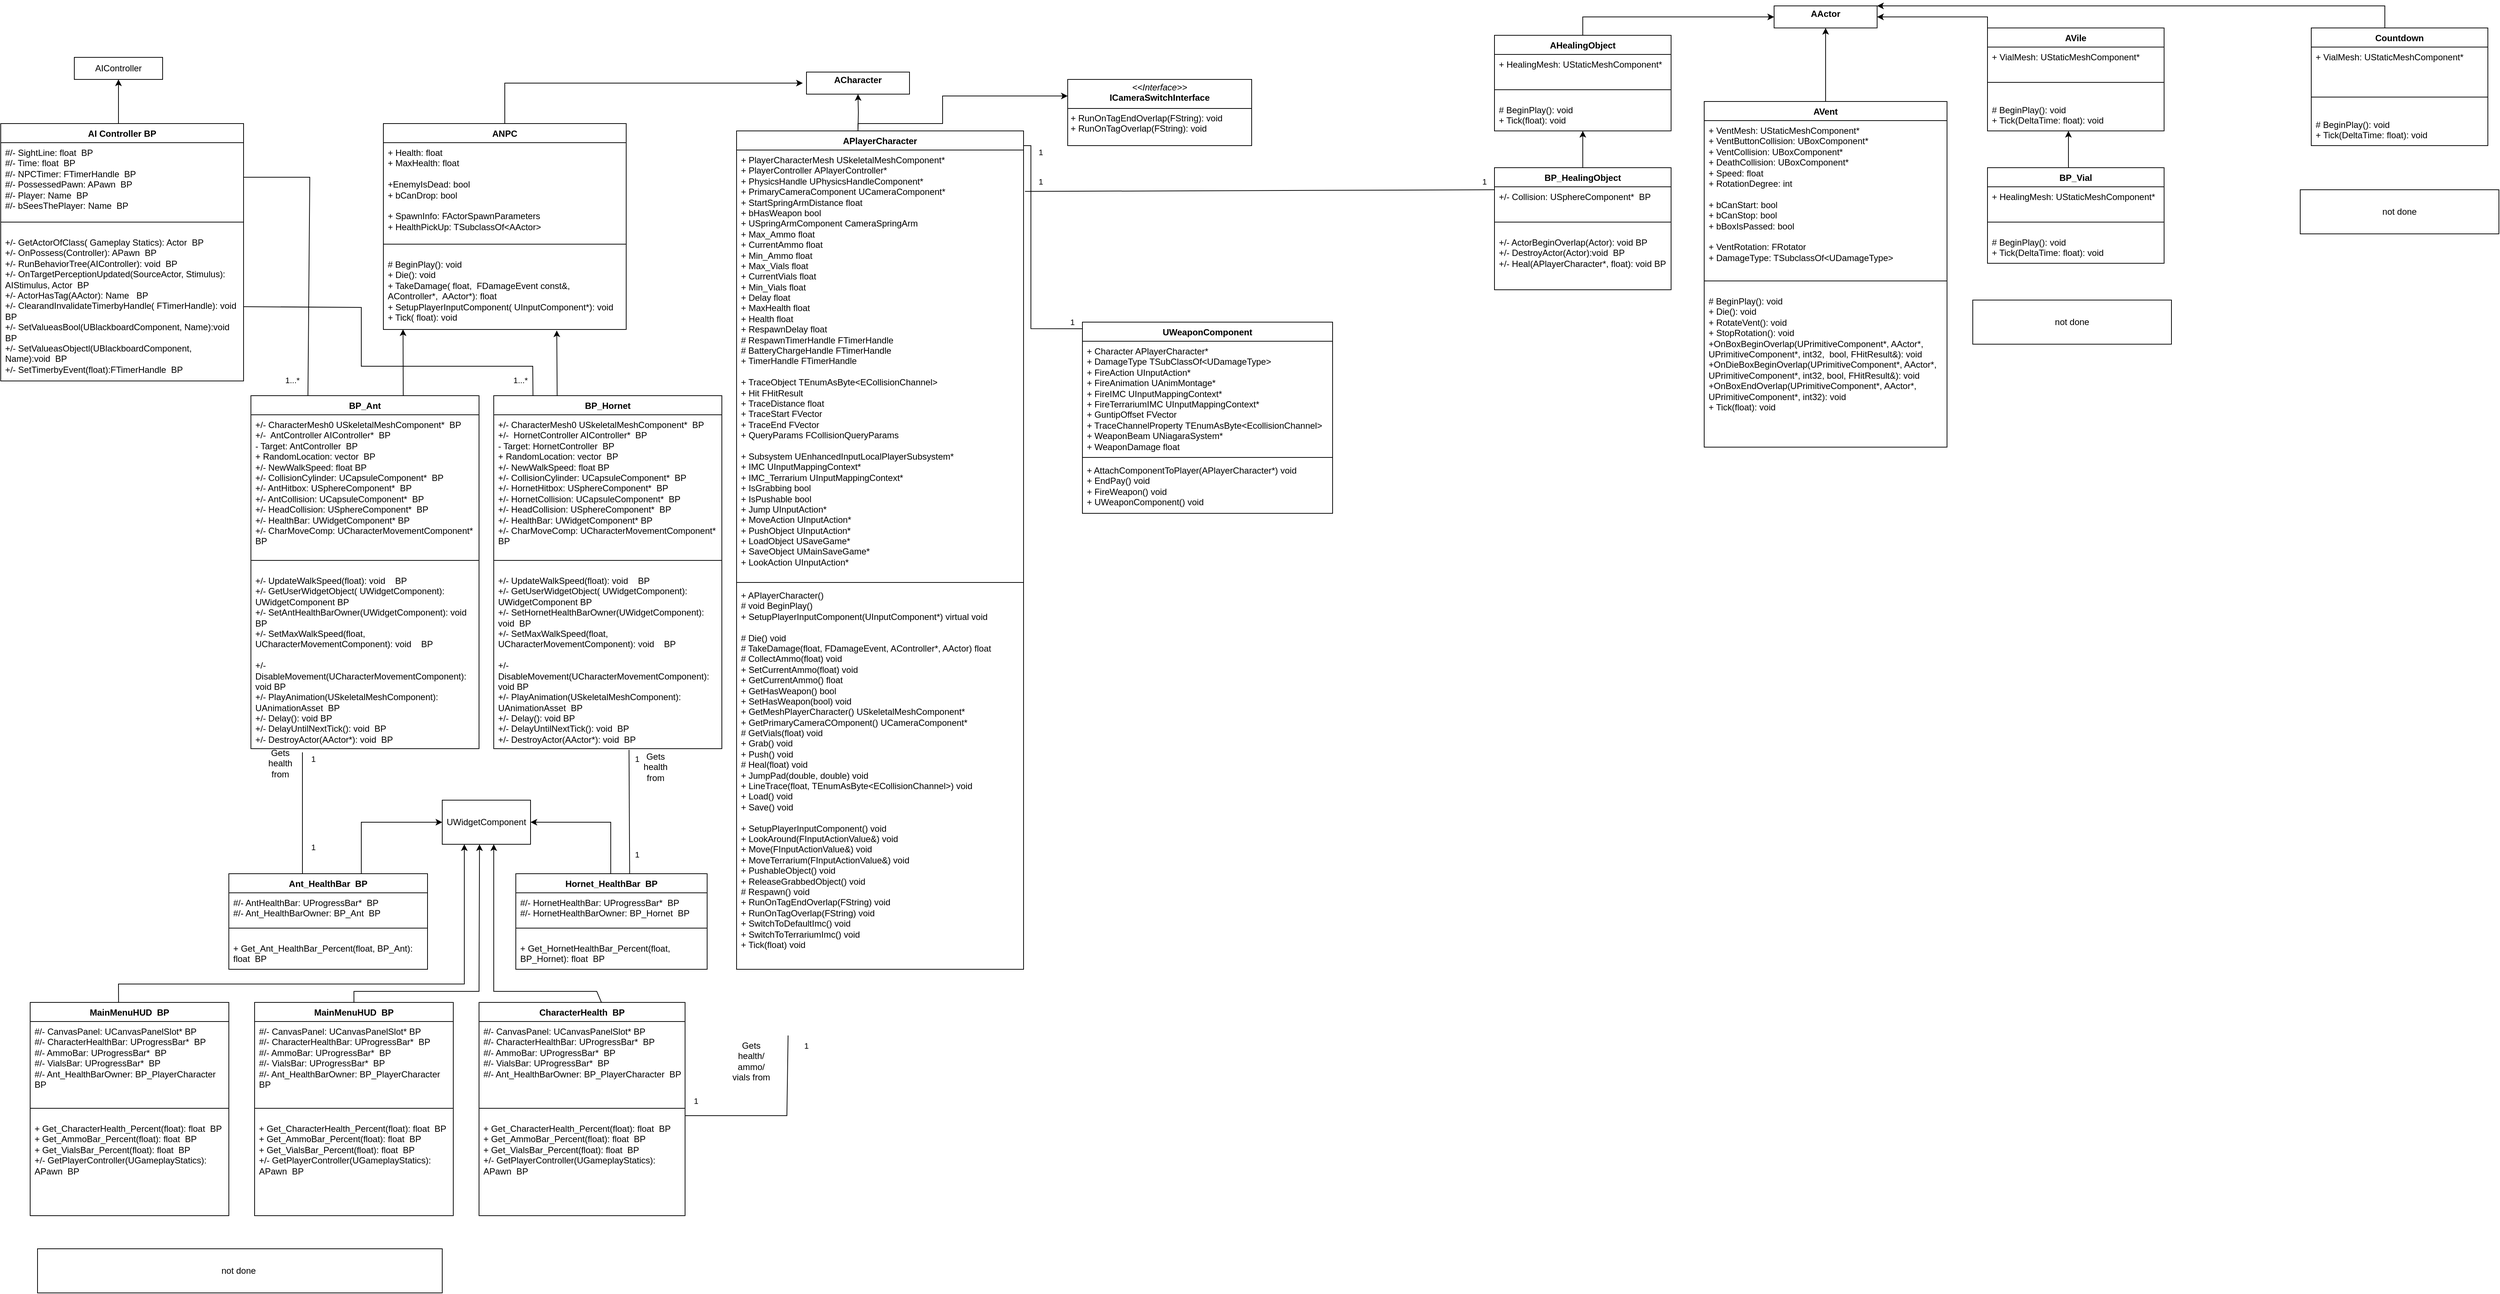 <mxfile version="24.4.0" type="github">
  <diagram name="Page-1" id="zdgaAKbWMqd8TMpTbGGf">
    <mxGraphModel dx="1000" dy="546" grid="1" gridSize="10" guides="1" tooltips="1" connect="1" arrows="1" fold="1" page="1" pageScale="1" pageWidth="2000" pageHeight="4000" math="0" shadow="0">
      <root>
        <mxCell id="0" />
        <mxCell id="1" parent="0" />
        <mxCell id="l-8PWlTFrOlijLcWu4DZ-17" style="edgeStyle=orthogonalEdgeStyle;rounded=0;orthogonalLoop=1;jettySize=auto;html=1;entryX=0.5;entryY=1;entryDx=0;entryDy=0;" parent="1" target="l-8PWlTFrOlijLcWu4DZ-18" edge="1">
          <mxGeometry relative="1" as="geometry">
            <mxPoint x="1930" y="180" as="targetPoint" />
            <Array as="points" />
            <mxPoint x="1875" y="200" as="sourcePoint" />
          </mxGeometry>
        </mxCell>
        <mxCell id="l-8PWlTFrOlijLcWu4DZ-6" value="UWeaponComponent" style="swimlane;fontStyle=1;align=center;verticalAlign=top;childLayout=stackLayout;horizontal=1;startSize=26;horizontalStack=0;resizeParent=1;resizeParentMax=0;resizeLast=0;collapsible=1;marginBottom=0;whiteSpace=wrap;html=1;" parent="1" vertex="1">
          <mxGeometry x="2180" y="460" width="340" height="260" as="geometry" />
        </mxCell>
        <mxCell id="l-8PWlTFrOlijLcWu4DZ-7" value="+ Character APlayerCharacter*&amp;nbsp;&lt;div&gt;+ DamageType&amp;nbsp;&lt;span style=&quot;background-color: initial;&quot;&gt;TSubClassOf&amp;lt;UDamageType&amp;gt;&lt;/span&gt;&lt;span style=&quot;background-color: initial;&quot;&gt;&amp;nbsp;&lt;/span&gt;&lt;/div&gt;&lt;div&gt;+ FireAction UInputAction*&amp;nbsp;&lt;br&gt;&lt;div&gt;+ FireAnimation&amp;nbsp;&lt;span style=&quot;background-color: initial;&quot;&gt;UAnimMontage*&lt;/span&gt;&lt;span style=&quot;background-color: initial;&quot;&gt;&amp;nbsp;&lt;/span&gt;&lt;/div&gt;&lt;/div&gt;&lt;div&gt;+ FireIMC&amp;nbsp;&lt;span style=&quot;background-color: initial;&quot;&gt;UInputMappingContext*&lt;/span&gt;&lt;span style=&quot;background-color: initial;&quot;&gt;&amp;nbsp;&lt;/span&gt;&lt;/div&gt;&lt;div&gt;+ FireTerrariumIMC&amp;nbsp;&lt;span style=&quot;background-color: initial;&quot;&gt;UInputMappingContext*&lt;/span&gt;&lt;span style=&quot;background-color: initial;&quot;&gt;&amp;nbsp;&lt;/span&gt;&lt;/div&gt;&lt;div&gt;+ GuntipOffset&amp;nbsp;&lt;span style=&quot;background-color: initial;&quot;&gt;FVector&lt;/span&gt;&lt;span style=&quot;background-color: initial;&quot;&gt;&amp;nbsp;&lt;/span&gt;&lt;/div&gt;&lt;div&gt;+ TraceChannelProperty&amp;nbsp;&lt;span style=&quot;background-color: initial;&quot;&gt;TEnumAsByte&amp;lt;EcollisionChannel&amp;gt;&lt;/span&gt;&lt;span style=&quot;background-color: initial;&quot;&gt;&amp;nbsp;&lt;/span&gt;&lt;/div&gt;&lt;div&gt;+ WeaponBeam&amp;nbsp;&lt;span style=&quot;background-color: initial;&quot;&gt;UNiagaraSystem*&lt;/span&gt;&lt;/div&gt;&lt;div&gt;+ WeaponDamage&amp;nbsp;&lt;span style=&quot;background-color: initial;&quot;&gt;float&lt;/span&gt;&lt;/div&gt;" style="text;strokeColor=none;fillColor=none;align=left;verticalAlign=top;spacingLeft=4;spacingRight=4;overflow=hidden;rotatable=0;points=[[0,0.5],[1,0.5]];portConstraint=eastwest;whiteSpace=wrap;html=1;" parent="l-8PWlTFrOlijLcWu4DZ-6" vertex="1">
          <mxGeometry y="26" width="340" height="154" as="geometry" />
        </mxCell>
        <mxCell id="l-8PWlTFrOlijLcWu4DZ-8" value="" style="line;strokeWidth=1;fillColor=none;align=left;verticalAlign=middle;spacingTop=-1;spacingLeft=3;spacingRight=3;rotatable=0;labelPosition=right;points=[];portConstraint=eastwest;strokeColor=inherit;" parent="l-8PWlTFrOlijLcWu4DZ-6" vertex="1">
          <mxGeometry y="180" width="340" height="8" as="geometry" />
        </mxCell>
        <mxCell id="l-8PWlTFrOlijLcWu4DZ-9" value="+ AttachComponentToPlayer(APlayerCharacter*) void&amp;nbsp;&lt;div&gt;+ EndPay()&amp;nbsp;&lt;span style=&quot;background-color: initial;&quot;&gt;void&lt;/span&gt;&lt;span style=&quot;background-color: initial;&quot;&gt;&amp;nbsp;&lt;/span&gt;&lt;/div&gt;&lt;div&gt;+ FireWeapon()&amp;nbsp;&lt;span style=&quot;background-color: initial;&quot;&gt;void&lt;/span&gt;&lt;span style=&quot;background-color: initial;&quot;&gt;&amp;nbsp;&lt;/span&gt;&lt;/div&gt;&lt;div&gt;+ UWeaponComponent()&lt;span style=&quot;background-color: initial;&quot;&gt;&amp;nbsp;&lt;/span&gt;&lt;span style=&quot;background-color: initial;&quot;&gt;void&lt;/span&gt;&lt;/div&gt;" style="text;strokeColor=none;fillColor=none;align=left;verticalAlign=top;spacingLeft=4;spacingRight=4;overflow=hidden;rotatable=0;points=[[0,0.5],[1,0.5]];portConstraint=eastwest;whiteSpace=wrap;html=1;" parent="l-8PWlTFrOlijLcWu4DZ-6" vertex="1">
          <mxGeometry y="188" width="340" height="72" as="geometry" />
        </mxCell>
        <mxCell id="l-8PWlTFrOlijLcWu4DZ-10" style="edgeStyle=orthogonalEdgeStyle;rounded=0;orthogonalLoop=1;jettySize=auto;html=1;endArrow=none;endFill=0;" parent="1" edge="1">
          <mxGeometry relative="1" as="geometry">
            <mxPoint x="2180" y="468.947" as="sourcePoint" />
            <mxPoint x="2040" y="210" as="targetPoint" />
            <Array as="points">
              <mxPoint x="2110" y="469" />
              <mxPoint x="2110" y="220" />
              <mxPoint x="2040" y="220" />
            </Array>
          </mxGeometry>
        </mxCell>
        <mxCell id="l-8PWlTFrOlijLcWu4DZ-11" value="1" style="edgeLabel;html=1;align=center;verticalAlign=middle;resizable=0;points=[];" parent="l-8PWlTFrOlijLcWu4DZ-10" vertex="1" connectable="0">
          <mxGeometry x="-0.93" y="3" relative="1" as="geometry">
            <mxPoint y="-12" as="offset" />
          </mxGeometry>
        </mxCell>
        <mxCell id="l-8PWlTFrOlijLcWu4DZ-12" value="1" style="edgeLabel;html=1;align=center;verticalAlign=middle;resizable=0;points=[];" parent="l-8PWlTFrOlijLcWu4DZ-10" vertex="1" connectable="0">
          <mxGeometry x="0.914" y="2" relative="1" as="geometry">
            <mxPoint x="3" y="-12" as="offset" />
          </mxGeometry>
        </mxCell>
        <mxCell id="l-8PWlTFrOlijLcWu4DZ-15" value="&lt;p style=&quot;margin:0px;margin-top:4px;text-align:center;&quot;&gt;&lt;i&gt;&amp;lt;&amp;lt;Interface&amp;gt;&amp;gt;&lt;/i&gt;&lt;br&gt;&lt;b&gt;ICameraSwitchInterface&lt;/b&gt;&lt;/p&gt;&lt;hr size=&quot;1&quot; style=&quot;border-style:solid;&quot;&gt;&lt;p style=&quot;margin:0px;margin-left:4px;&quot;&gt;+ RunOnTagEndOverlap(FString): void&lt;br&gt;+ RunOnTagOverlap(FString): void&lt;/p&gt;" style="verticalAlign=top;align=left;overflow=fill;html=1;whiteSpace=wrap;" parent="1" vertex="1">
          <mxGeometry x="2160" y="130" width="250" height="90" as="geometry" />
        </mxCell>
        <mxCell id="l-8PWlTFrOlijLcWu4DZ-18" value="&lt;p style=&quot;margin:0px;margin-top:4px;text-align:center;&quot;&gt;&lt;b&gt;ACharacter&lt;/b&gt;&lt;/p&gt;&lt;div style=&quot;height:2px;&quot;&gt;&lt;/div&gt;" style="verticalAlign=top;align=left;overflow=fill;html=1;whiteSpace=wrap;" parent="1" vertex="1">
          <mxGeometry x="1805" y="120" width="140" height="30" as="geometry" />
        </mxCell>
        <mxCell id="l-8PWlTFrOlijLcWu4DZ-13" style="edgeStyle=orthogonalEdgeStyle;rounded=0;orthogonalLoop=1;jettySize=auto;html=1;entryX=0;entryY=0.25;entryDx=0;entryDy=0;exitX=0.5;exitY=0;exitDx=0;exitDy=0;" parent="1" target="l-8PWlTFrOlijLcWu4DZ-15" edge="1">
          <mxGeometry relative="1" as="geometry">
            <mxPoint x="2190" y="800" as="targetPoint" />
            <Array as="points">
              <mxPoint x="1875" y="190" />
              <mxPoint x="1990" y="190" />
              <mxPoint x="1990" y="153" />
            </Array>
            <mxPoint x="1875" y="200" as="sourcePoint" />
          </mxGeometry>
        </mxCell>
        <mxCell id="J19v4T6y1fvecI04w9pI-1" value="ANPC" style="swimlane;fontStyle=1;align=center;verticalAlign=top;childLayout=stackLayout;horizontal=1;startSize=26;horizontalStack=0;resizeParent=1;resizeParentMax=0;resizeLast=0;collapsible=1;marginBottom=0;whiteSpace=wrap;html=1;" parent="1" vertex="1">
          <mxGeometry x="1230" y="190" width="330" height="280" as="geometry" />
        </mxCell>
        <mxCell id="J19v4T6y1fvecI04w9pI-2" value="&lt;div&gt;&lt;span style=&quot;background-color: initial;&quot;&gt;+ Health: float&lt;/span&gt;&lt;br&gt;&lt;/div&gt;&lt;div&gt;+ Max&lt;span style=&quot;background-color: initial;&quot;&gt;Health: float&lt;/span&gt;&lt;/div&gt;&lt;div&gt;&lt;br&gt;&lt;/div&gt;&lt;div&gt;+EnemyIsDead: bool&lt;/div&gt;&lt;div&gt;+ bCanDrop: bool&lt;/div&gt;&lt;div&gt;&lt;br&gt;&lt;/div&gt;&lt;div&gt;&lt;span style=&quot;background-color: initial;&quot;&gt;+ SpawnInfo: FActorSpawnParameters&lt;/span&gt;&lt;br&gt;&lt;/div&gt;&lt;div&gt;&lt;span style=&quot;background-color: initial;&quot;&gt;+ HealthPickUp: TSubclassOf&amp;lt;AActor&amp;gt;&amp;nbsp;&lt;/span&gt;&lt;br&gt;&lt;/div&gt;&lt;div&gt;&lt;span style=&quot;background-color: initial;&quot;&gt;&lt;br&gt;&lt;/span&gt;&lt;/div&gt;&lt;div&gt;&lt;br&gt;&lt;/div&gt;" style="text;strokeColor=none;fillColor=none;align=left;verticalAlign=top;spacingLeft=4;spacingRight=4;overflow=hidden;rotatable=0;points=[[0,0.5],[1,0.5]];portConstraint=eastwest;whiteSpace=wrap;html=1;" parent="J19v4T6y1fvecI04w9pI-1" vertex="1">
          <mxGeometry y="26" width="330" height="124" as="geometry" />
        </mxCell>
        <mxCell id="J19v4T6y1fvecI04w9pI-3" value="" style="line;strokeWidth=1;fillColor=none;align=left;verticalAlign=middle;spacingTop=-1;spacingLeft=3;spacingRight=3;rotatable=0;labelPosition=right;points=[];portConstraint=eastwest;strokeColor=inherit;" parent="J19v4T6y1fvecI04w9pI-1" vertex="1">
          <mxGeometry y="150" width="330" height="28" as="geometry" />
        </mxCell>
        <mxCell id="J19v4T6y1fvecI04w9pI-4" value="&lt;div&gt;&lt;span style=&quot;background-color: initial;&quot;&gt;# BeginPlay(): void&lt;/span&gt;&lt;/div&gt;&lt;div&gt;+ Die(): void&lt;/div&gt;&lt;div&gt;+ TakeDamage( float,&amp;nbsp; FDamageEvent const&amp;amp;,&amp;nbsp; AController*,&amp;nbsp; AActor*): float&lt;/div&gt;&lt;div&gt;+ SetupPlayerInputComponent( UInputComponent*): void&lt;/div&gt;&lt;div&gt;+ Tick( float): void&lt;/div&gt;&lt;div&gt;&lt;br&gt;&lt;/div&gt;" style="text;strokeColor=none;fillColor=none;align=left;verticalAlign=top;spacingLeft=4;spacingRight=4;overflow=hidden;rotatable=0;points=[[0,0.5],[1,0.5]];portConstraint=eastwest;whiteSpace=wrap;html=1;" parent="J19v4T6y1fvecI04w9pI-1" vertex="1">
          <mxGeometry y="178" width="330" height="102" as="geometry" />
        </mxCell>
        <mxCell id="J19v4T6y1fvecI04w9pI-6" value="" style="endArrow=classic;html=1;rounded=0;exitX=0.5;exitY=0;exitDx=0;exitDy=0;" parent="1" source="J19v4T6y1fvecI04w9pI-1" edge="1">
          <mxGeometry width="50" height="50" relative="1" as="geometry">
            <mxPoint x="1570" y="180" as="sourcePoint" />
            <mxPoint x="1800" y="135" as="targetPoint" />
            <Array as="points">
              <mxPoint x="1395" y="135" />
            </Array>
          </mxGeometry>
        </mxCell>
        <mxCell id="J19v4T6y1fvecI04w9pI-8" value="&lt;p style=&quot;margin:0px;margin-top:4px;text-align:center;&quot;&gt;&lt;b&gt;AActor&lt;/b&gt;&lt;/p&gt;" style="verticalAlign=top;align=left;overflow=fill;html=1;whiteSpace=wrap;" parent="1" vertex="1">
          <mxGeometry x="3120" y="30" width="140" height="30" as="geometry" />
        </mxCell>
        <mxCell id="J19v4T6y1fvecI04w9pI-10" value="AVent" style="swimlane;fontStyle=1;align=center;verticalAlign=top;childLayout=stackLayout;horizontal=1;startSize=26;horizontalStack=0;resizeParent=1;resizeParentMax=0;resizeLast=0;collapsible=1;marginBottom=0;whiteSpace=wrap;html=1;" parent="1" vertex="1">
          <mxGeometry x="3025" y="160" width="330" height="470" as="geometry" />
        </mxCell>
        <mxCell id="J19v4T6y1fvecI04w9pI-11" value="&lt;div&gt;&lt;span style=&quot;background-color: initial;&quot;&gt;+ VentMesh:&amp;nbsp;&lt;/span&gt;&lt;span style=&quot;background-color: initial;&quot;&gt;UStaticMeshComponent*&lt;/span&gt;&lt;/div&gt;&lt;div&gt;&lt;span style=&quot;background-color: initial;&quot;&gt;+ VentButtonCollision:&amp;nbsp;&lt;/span&gt;&lt;span style=&quot;background-color: initial;&quot;&gt;UBoxComponent*&lt;/span&gt;&lt;/div&gt;&lt;div&gt;&lt;span style=&quot;background-color: initial;&quot;&gt;+ VentCollision:&amp;nbsp;&lt;/span&gt;&lt;span style=&quot;background-color: initial;&quot;&gt;UBoxComponent*&lt;/span&gt;&lt;span style=&quot;background-color: initial;&quot;&gt;&lt;br&gt;&lt;/span&gt;&lt;/div&gt;&lt;div&gt;&lt;span style=&quot;background-color: initial;&quot;&gt;+ DeathCollision:&amp;nbsp;&lt;/span&gt;&lt;span style=&quot;background-color: initial;&quot;&gt;UBoxComponent*&lt;/span&gt;&lt;/div&gt;&lt;div&gt;+ Speed&lt;span style=&quot;background-color: initial;&quot;&gt;: float&lt;/span&gt;&lt;/div&gt;&lt;div&gt;&lt;span style=&quot;background-color: initial;&quot;&gt;+ RotationDegree: int&lt;/span&gt;&lt;/div&gt;&lt;div&gt;&lt;br&gt;&lt;/div&gt;&lt;div&gt;+ bCanStart: bool&lt;/div&gt;&lt;div&gt;+ bCanStop: bool&lt;/div&gt;&lt;div&gt;+ bBoxIsPassed: bool&lt;br&gt;&lt;/div&gt;&lt;div&gt;&lt;br&gt;&lt;/div&gt;&lt;div&gt;+ VentRotation: FRotator&lt;/div&gt;&lt;div&gt;+ DamageType: TSubclassOf&amp;lt;UDamageType&amp;gt;&amp;nbsp;&lt;/div&gt;&lt;div&gt;&lt;br&gt;&lt;/div&gt;" style="text;strokeColor=none;fillColor=none;align=left;verticalAlign=top;spacingLeft=4;spacingRight=4;overflow=hidden;rotatable=0;points=[[0,0.5],[1,0.5]];portConstraint=eastwest;whiteSpace=wrap;html=1;" parent="J19v4T6y1fvecI04w9pI-10" vertex="1">
          <mxGeometry y="26" width="330" height="204" as="geometry" />
        </mxCell>
        <mxCell id="J19v4T6y1fvecI04w9pI-12" value="" style="line;strokeWidth=1;fillColor=none;align=left;verticalAlign=middle;spacingTop=-1;spacingLeft=3;spacingRight=3;rotatable=0;labelPosition=right;points=[];portConstraint=eastwest;strokeColor=inherit;" parent="J19v4T6y1fvecI04w9pI-10" vertex="1">
          <mxGeometry y="230" width="330" height="28" as="geometry" />
        </mxCell>
        <mxCell id="J19v4T6y1fvecI04w9pI-13" value="&lt;div&gt;&lt;span style=&quot;background-color: initial;&quot;&gt;# BeginPlay(): void&lt;/span&gt;&lt;/div&gt;&lt;div&gt;+ Die(): void&lt;/div&gt;&lt;div&gt;+ RotateVent(): void&lt;br&gt;&lt;/div&gt;&lt;div&gt;+ StopRotation(): void&lt;br&gt;&lt;/div&gt;&lt;div&gt;+OnBoxBeginOverlap(UPrimitiveComponent*, AActor*,&amp;nbsp; UPrimitiveComponent*, int32,&amp;nbsp; bool, FHitResult&amp;amp;): void&lt;/div&gt;&lt;div&gt;+OnDieBoxBeginOverlap(UPrimitiveComponent*, AActor*, UPrimitiveComponent*, int32, bool, FHitResult&amp;amp;): void&lt;br&gt;&lt;/div&gt;&lt;div&gt;+OnBoxEndOverlap(UPrimitiveComponent*, AActor*,&amp;nbsp; UPrimitiveComponent*, int32): void&lt;br&gt;&lt;/div&gt;&lt;div&gt;+ Tick(float): void&lt;/div&gt;&lt;div&gt;&lt;br&gt;&lt;/div&gt;" style="text;strokeColor=none;fillColor=none;align=left;verticalAlign=top;spacingLeft=4;spacingRight=4;overflow=hidden;rotatable=0;points=[[0,0.5],[1,0.5]];portConstraint=eastwest;whiteSpace=wrap;html=1;" parent="J19v4T6y1fvecI04w9pI-10" vertex="1">
          <mxGeometry y="258" width="330" height="212" as="geometry" />
        </mxCell>
        <mxCell id="J19v4T6y1fvecI04w9pI-14" value="" style="endArrow=classic;html=1;rounded=0;entryX=0.5;entryY=1;entryDx=0;entryDy=0;exitX=0.5;exitY=0;exitDx=0;exitDy=0;" parent="1" source="J19v4T6y1fvecI04w9pI-10" target="J19v4T6y1fvecI04w9pI-8" edge="1">
          <mxGeometry width="50" height="50" relative="1" as="geometry">
            <mxPoint x="3100" y="110" as="sourcePoint" />
            <mxPoint x="2250" y="410" as="targetPoint" />
          </mxGeometry>
        </mxCell>
        <mxCell id="J19v4T6y1fvecI04w9pI-15" value="" style="endArrow=classic;html=1;rounded=0;entryX=0;entryY=0.5;entryDx=0;entryDy=0;exitX=0.5;exitY=0;exitDx=0;exitDy=0;" parent="1" source="J19v4T6y1fvecI04w9pI-17" target="J19v4T6y1fvecI04w9pI-8" edge="1">
          <mxGeometry width="50" height="50" relative="1" as="geometry">
            <mxPoint x="2880" y="150" as="sourcePoint" />
            <mxPoint x="3050" y="300" as="targetPoint" />
            <Array as="points">
              <mxPoint x="2860" y="45" />
            </Array>
          </mxGeometry>
        </mxCell>
        <mxCell id="J19v4T6y1fvecI04w9pI-17" value="AHealingObject" style="swimlane;fontStyle=1;align=center;verticalAlign=top;childLayout=stackLayout;horizontal=1;startSize=26;horizontalStack=0;resizeParent=1;resizeParentMax=0;resizeLast=0;collapsible=1;marginBottom=0;whiteSpace=wrap;html=1;" parent="1" vertex="1">
          <mxGeometry x="2740" y="70" width="240" height="130" as="geometry" />
        </mxCell>
        <mxCell id="J19v4T6y1fvecI04w9pI-18" value="&lt;div&gt;&lt;span style=&quot;background-color: initial;&quot;&gt;+ HealingMesh:&amp;nbsp;&lt;/span&gt;&lt;span style=&quot;background-color: initial;&quot;&gt;UStaticMeshComponent*&lt;/span&gt;&lt;/div&gt;&lt;div&gt;&lt;span style=&quot;background-color: initial;&quot;&gt;&amp;nbsp;&lt;/span&gt;&lt;/div&gt;&lt;div&gt;&lt;br&gt;&lt;/div&gt;&lt;div&gt;&lt;br&gt;&lt;/div&gt;" style="text;strokeColor=none;fillColor=none;align=left;verticalAlign=top;spacingLeft=4;spacingRight=4;overflow=hidden;rotatable=0;points=[[0,0.5],[1,0.5]];portConstraint=eastwest;whiteSpace=wrap;html=1;" parent="J19v4T6y1fvecI04w9pI-17" vertex="1">
          <mxGeometry y="26" width="240" height="34" as="geometry" />
        </mxCell>
        <mxCell id="J19v4T6y1fvecI04w9pI-19" value="" style="line;strokeWidth=1;fillColor=none;align=left;verticalAlign=middle;spacingTop=-1;spacingLeft=3;spacingRight=3;rotatable=0;labelPosition=right;points=[];portConstraint=eastwest;strokeColor=inherit;" parent="J19v4T6y1fvecI04w9pI-17" vertex="1">
          <mxGeometry y="60" width="240" height="28" as="geometry" />
        </mxCell>
        <mxCell id="J19v4T6y1fvecI04w9pI-20" value="&lt;div&gt;&lt;span style=&quot;background-color: initial;&quot;&gt;# BeginPlay(): void&lt;/span&gt;&lt;/div&gt;&lt;div&gt;+ Tick(float): void&lt;/div&gt;" style="text;strokeColor=none;fillColor=none;align=left;verticalAlign=top;spacingLeft=4;spacingRight=4;overflow=hidden;rotatable=0;points=[[0,0.5],[1,0.5]];portConstraint=eastwest;whiteSpace=wrap;html=1;" parent="J19v4T6y1fvecI04w9pI-17" vertex="1">
          <mxGeometry y="88" width="240" height="42" as="geometry" />
        </mxCell>
        <mxCell id="rLvogrCwxNl-othwZs6G-1" value="AVile" style="swimlane;fontStyle=1;align=center;verticalAlign=top;childLayout=stackLayout;horizontal=1;startSize=26;horizontalStack=0;resizeParent=1;resizeParentMax=0;resizeLast=0;collapsible=1;marginBottom=0;whiteSpace=wrap;html=1;" parent="1" vertex="1">
          <mxGeometry x="3410" y="60" width="240" height="140" as="geometry" />
        </mxCell>
        <mxCell id="rLvogrCwxNl-othwZs6G-2" value="&lt;div&gt;&lt;span style=&quot;background-color: initial;&quot;&gt;+ VialMesh:&amp;nbsp;&lt;/span&gt;&lt;span style=&quot;background-color: initial;&quot;&gt;UStaticMeshComponent*&lt;/span&gt;&lt;/div&gt;&lt;div&gt;&lt;span style=&quot;background-color: initial;&quot;&gt;&amp;nbsp;&lt;/span&gt;&lt;/div&gt;&lt;div&gt;&lt;br&gt;&lt;/div&gt;&lt;div&gt;&lt;br&gt;&lt;/div&gt;" style="text;strokeColor=none;fillColor=none;align=left;verticalAlign=top;spacingLeft=4;spacingRight=4;overflow=hidden;rotatable=0;points=[[0,0.5],[1,0.5]];portConstraint=eastwest;whiteSpace=wrap;html=1;" parent="rLvogrCwxNl-othwZs6G-1" vertex="1">
          <mxGeometry y="26" width="240" height="24" as="geometry" />
        </mxCell>
        <mxCell id="rLvogrCwxNl-othwZs6G-3" value="" style="line;strokeWidth=1;fillColor=none;align=left;verticalAlign=middle;spacingTop=-1;spacingLeft=3;spacingRight=3;rotatable=0;labelPosition=right;points=[];portConstraint=eastwest;strokeColor=inherit;" parent="rLvogrCwxNl-othwZs6G-1" vertex="1">
          <mxGeometry y="50" width="240" height="48" as="geometry" />
        </mxCell>
        <mxCell id="rLvogrCwxNl-othwZs6G-4" value="&lt;div&gt;&lt;span style=&quot;background-color: initial;&quot;&gt;# BeginPlay(): void&lt;/span&gt;&lt;/div&gt;&lt;div&gt;+ Tick(DeltaTime: float): void&lt;/div&gt;" style="text;strokeColor=none;fillColor=none;align=left;verticalAlign=top;spacingLeft=4;spacingRight=4;overflow=hidden;rotatable=0;points=[[0,0.5],[1,0.5]];portConstraint=eastwest;whiteSpace=wrap;html=1;" parent="rLvogrCwxNl-othwZs6G-1" vertex="1">
          <mxGeometry y="98" width="240" height="42" as="geometry" />
        </mxCell>
        <mxCell id="rLvogrCwxNl-othwZs6G-5" value="" style="endArrow=classic;html=1;rounded=0;entryX=1;entryY=0.5;entryDx=0;entryDy=0;exitX=0;exitY=0;exitDx=0;exitDy=0;" parent="1" source="rLvogrCwxNl-othwZs6G-1" target="J19v4T6y1fvecI04w9pI-8" edge="1">
          <mxGeometry width="50" height="50" relative="1" as="geometry">
            <mxPoint x="3310" y="57.5" as="sourcePoint" />
            <mxPoint x="3570" y="32.5" as="targetPoint" />
            <Array as="points">
              <mxPoint x="3410" y="45" />
            </Array>
          </mxGeometry>
        </mxCell>
        <mxCell id="ZGs6x3_PHytGy2VI0v85-1" value="APlayerCharacter" style="swimlane;fontStyle=1;align=center;verticalAlign=top;childLayout=stackLayout;horizontal=1;startSize=26;horizontalStack=0;resizeParent=1;resizeParentMax=0;resizeLast=0;collapsible=1;marginBottom=0;whiteSpace=wrap;html=1;" parent="1" vertex="1">
          <mxGeometry x="1710" y="200" width="390" height="1140" as="geometry" />
        </mxCell>
        <mxCell id="ZGs6x3_PHytGy2VI0v85-2" value="&lt;div&gt;&lt;span style=&quot;background-color: initial;&quot;&gt;+ PlayerCharacterMesh&amp;nbsp;&lt;/span&gt;&lt;span style=&quot;background-color: initial;&quot;&gt;USkeletalMeshComponent*&lt;/span&gt;&lt;span style=&quot;background-color: initial;&quot;&gt;&amp;nbsp;&lt;/span&gt;&lt;/div&gt;&lt;div&gt;&lt;span style=&quot;background-color: initial;&quot;&gt;+ PlayerController&amp;nbsp;&lt;/span&gt;&lt;span style=&quot;background-color: initial;&quot;&gt;APlayerController*&lt;/span&gt;&lt;span style=&quot;background-color: initial;&quot;&gt;&amp;nbsp;&lt;/span&gt;&lt;/div&gt;&lt;div&gt;+ PhysicsHandle&amp;nbsp;&lt;span style=&quot;background-color: initial;&quot;&gt;UPhysicsHandleComponent*&lt;/span&gt;&lt;span style=&quot;background-color: initial;&quot;&gt;&amp;nbsp;&lt;/span&gt;&lt;/div&gt;&lt;div&gt;+ PrimaryCameraComponent&amp;nbsp;&lt;span style=&quot;background-color: initial;&quot;&gt;UCameraComponent*&lt;/span&gt;&lt;span style=&quot;background-color: initial;&quot;&gt;&amp;nbsp;&lt;/span&gt;&lt;/div&gt;&lt;div&gt;+ StartSpringArmDistance float&lt;/div&gt;&lt;span style=&quot;background-color: initial;&quot;&gt;+ bHasWeapon bool&lt;/span&gt;&lt;div&gt;+ USpringArmComponent CameraSpringArm&lt;/div&gt;&lt;div&gt;+ Max_Ammo float&lt;/div&gt;&lt;div&gt;+ CurrentAmmo float&lt;/div&gt;&lt;div&gt;+ Min_Ammo float&lt;/div&gt;&lt;div&gt;&lt;div&gt;+ Max_Vials float&lt;/div&gt;&lt;div&gt;+ CurrentVials float&lt;/div&gt;&lt;/div&gt;&lt;div&gt;+ Min_Vials float&lt;/div&gt;&lt;div&gt;+ Delay float&lt;/div&gt;&lt;div&gt;+ MaxHealth float&lt;/div&gt;&lt;div&gt;+ Health float&lt;/div&gt;&lt;div&gt;+ RespawnDelay float&lt;/div&gt;&lt;div&gt;# RespawnTimerHandle&amp;nbsp;&lt;span style=&quot;background-color: initial;&quot;&gt;FTimerHandle&lt;/span&gt;&lt;/div&gt;&lt;div&gt;&lt;span style=&quot;background-color: initial;&quot;&gt;#&amp;nbsp;&lt;/span&gt;&lt;span style=&quot;background-color: initial;&quot;&gt;BatteryChargeHandle FTimerHandle&lt;/span&gt;&lt;/div&gt;&lt;div&gt;+ TimerHandle&amp;nbsp;&lt;span style=&quot;background-color: initial;&quot;&gt;FTimerHandle&lt;/span&gt;&lt;span style=&quot;background-color: initial;&quot;&gt;&amp;nbsp;&lt;/span&gt;&lt;/div&gt;&lt;div&gt;&lt;br&gt;&lt;/div&gt;&lt;div&gt;+ TraceObject&amp;nbsp;&lt;span style=&quot;background-color: initial;&quot;&gt;TEnumAsByte&amp;lt;ECollisionChannel&amp;gt;&lt;/span&gt;&lt;/div&gt;&lt;div&gt;+ Hit&amp;nbsp;&lt;span style=&quot;background-color: initial;&quot;&gt;FHitResult&lt;/span&gt;&lt;span style=&quot;background-color: initial;&quot;&gt;&amp;nbsp;&lt;/span&gt;&lt;/div&gt;&lt;div&gt;+ TraceDistance&amp;nbsp;&lt;span style=&quot;background-color: initial;&quot;&gt;float&lt;/span&gt;&lt;span style=&quot;background-color: initial;&quot;&gt;&amp;nbsp;&lt;/span&gt;&lt;/div&gt;&lt;div&gt;+ TraceStart&amp;nbsp;&lt;span style=&quot;background-color: initial;&quot;&gt;FVector&lt;/span&gt;&lt;span style=&quot;background-color: initial;&quot;&gt;&amp;nbsp;&lt;/span&gt;&lt;/div&gt;&lt;div&gt;+ TraceEnd&amp;nbsp;&lt;span style=&quot;background-color: initial;&quot;&gt;FVector&lt;/span&gt;&lt;span style=&quot;background-color: initial;&quot;&gt;&amp;nbsp;&lt;/span&gt;&lt;/div&gt;&lt;div&gt;+ QueryParams&amp;nbsp;&lt;span style=&quot;background-color: initial;&quot;&gt;FCollisionQueryParams&lt;/span&gt;&lt;span style=&quot;background-color: initial;&quot;&gt;&amp;nbsp;&lt;/span&gt;&lt;/div&gt;&lt;div&gt;&lt;br&gt;&lt;/div&gt;&lt;div&gt;+ Subsystem U&lt;span style=&quot;background-color: initial;&quot;&gt;EnhancedInputLocalPlayerSubsystem*&lt;/span&gt;&lt;span style=&quot;background-color: initial;&quot;&gt;&amp;nbsp;&lt;/span&gt;&lt;/div&gt;&lt;div&gt;+ IMC&amp;nbsp;&lt;span style=&quot;background-color: initial;&quot;&gt;UInputMappingContext*&lt;/span&gt;&lt;span style=&quot;background-color: initial;&quot;&gt;&amp;nbsp;&lt;/span&gt;&lt;/div&gt;&lt;div&gt;+ IMC_Terrarium&lt;span style=&quot;background-color: initial;&quot;&gt;&amp;nbsp;&lt;/span&gt;&lt;span style=&quot;background-color: initial;&quot;&gt;UInputMappingContext*&lt;/span&gt;&lt;span style=&quot;background-color: initial;&quot;&gt;&amp;nbsp;&lt;/span&gt;&lt;/div&gt;&lt;div&gt;+ IsGrabbing&amp;nbsp;&lt;span style=&quot;background-color: initial;&quot;&gt;bool&lt;/span&gt;&lt;span style=&quot;background-color: initial;&quot;&gt;&amp;nbsp;&lt;/span&gt;&lt;/div&gt;&lt;div&gt;+ IsPushable&amp;nbsp;&lt;span style=&quot;background-color: initial;&quot;&gt;bool&lt;/span&gt;&lt;span style=&quot;background-color: initial;&quot;&gt;&amp;nbsp;&lt;/span&gt;&lt;/div&gt;&lt;div&gt;+ Jump&amp;nbsp;&lt;span style=&quot;background-color: initial;&quot;&gt;UInputAction*&lt;/span&gt;&lt;span style=&quot;background-color: initial;&quot;&gt;&amp;nbsp;&lt;/span&gt;&lt;/div&gt;&lt;div&gt;+ MoveAction&amp;nbsp;&lt;span style=&quot;background-color: initial;&quot;&gt;UInputAction*&lt;/span&gt;&lt;span style=&quot;background-color: initial;&quot;&gt;&amp;nbsp;&lt;/span&gt;&lt;/div&gt;&lt;div&gt;+ PushObject&amp;nbsp;&lt;span style=&quot;background-color: initial;&quot;&gt;UInputAction*&lt;/span&gt;&lt;span style=&quot;background-color: initial;&quot;&gt;&amp;nbsp;&lt;/span&gt;&lt;/div&gt;&lt;div&gt;+ LoadObject&amp;nbsp;&lt;span style=&quot;background-color: initial;&quot;&gt;USaveGame*&lt;/span&gt;&lt;span style=&quot;background-color: initial;&quot;&gt;&amp;nbsp;&lt;/span&gt;&lt;/div&gt;&lt;div&gt;+ SaveObject&amp;nbsp;&lt;span style=&quot;background-color: initial;&quot;&gt;UMainSaveGame*&lt;/span&gt;&lt;span style=&quot;background-color: initial;&quot;&gt;&amp;nbsp;&lt;/span&gt;&lt;/div&gt;&lt;div&gt;+ LookAction&lt;span style=&quot;background-color: initial;&quot;&gt;&amp;nbsp;&lt;/span&gt;&lt;span style=&quot;background-color: initial;&quot;&gt;UInputAction*&lt;/span&gt;&lt;span style=&quot;background-color: initial;&quot;&gt;&amp;nbsp;&lt;/span&gt;&lt;/div&gt;&lt;div&gt;&lt;br&gt;&lt;/div&gt;" style="text;strokeColor=none;fillColor=none;align=left;verticalAlign=top;spacingLeft=4;spacingRight=4;overflow=hidden;rotatable=0;points=[[0,0.5],[1,0.5]];portConstraint=eastwest;whiteSpace=wrap;html=1;" parent="ZGs6x3_PHytGy2VI0v85-1" vertex="1">
          <mxGeometry y="26" width="390" height="584" as="geometry" />
        </mxCell>
        <mxCell id="ZGs6x3_PHytGy2VI0v85-3" value="" style="line;strokeWidth=1;fillColor=none;align=left;verticalAlign=middle;spacingTop=-1;spacingLeft=3;spacingRight=3;rotatable=0;labelPosition=right;points=[];portConstraint=eastwest;strokeColor=inherit;" parent="ZGs6x3_PHytGy2VI0v85-1" vertex="1">
          <mxGeometry y="610" width="390" height="8" as="geometry" />
        </mxCell>
        <mxCell id="ZGs6x3_PHytGy2VI0v85-4" value="&lt;div&gt;+ APlayerCharacter()&lt;/div&gt;&lt;div&gt;# void BeginPlay()&lt;/div&gt;&lt;div&gt;+ SetupPlayerInputComponent(UInputComponent*) virtual void&lt;/div&gt;&lt;div&gt;&lt;br&gt;&lt;/div&gt;&lt;div&gt;# Die()&amp;nbsp;&lt;span style=&quot;background-color: initial;&quot;&gt;void&lt;/span&gt;&lt;span style=&quot;background-color: initial;&quot;&gt;&amp;nbsp;&lt;/span&gt;&lt;/div&gt;&lt;div&gt;# TakeDamage(float, FDamageEvent, AController*, AActor)&amp;nbsp;&lt;span style=&quot;background-color: initial;&quot;&gt;float&lt;/span&gt;&lt;span style=&quot;background-color: initial;&quot;&gt;&amp;nbsp;&lt;/span&gt;&lt;/div&gt;&lt;div&gt;# CollectAmmo(float)&amp;nbsp;&lt;span style=&quot;background-color: initial;&quot;&gt;void&lt;/span&gt;&lt;span style=&quot;background-color: initial;&quot;&gt;&amp;nbsp;&lt;/span&gt;&lt;/div&gt;&lt;div&gt;&lt;span style=&quot;background-color: initial;&quot;&gt;+ SetCurrentAmmo(float) void&lt;/span&gt;&lt;/div&gt;&lt;div&gt;&lt;span style=&quot;background-color: initial;&quot;&gt;+ GetCurrentAmmo() float&lt;/span&gt;&lt;/div&gt;&lt;div&gt;+ GetHasWeapon()&amp;nbsp;&lt;span style=&quot;background-color: initial;&quot;&gt;bool&lt;/span&gt;&lt;span style=&quot;background-color: initial;&quot;&gt;&amp;nbsp;&lt;/span&gt;&lt;/div&gt;&lt;div&gt;+ SetHasWeapon(bool)&amp;nbsp;&lt;span style=&quot;background-color: initial;&quot;&gt;void&lt;/span&gt;&lt;span style=&quot;background-color: initial;&quot;&gt;&amp;nbsp;&lt;/span&gt;&lt;/div&gt;&lt;div&gt;+ GetMeshPlayerCharacter()&amp;nbsp;&lt;span style=&quot;background-color: initial;&quot;&gt;USkeletalMeshComponent*&lt;/span&gt;&lt;span style=&quot;background-color: initial;&quot;&gt;&amp;nbsp;&lt;/span&gt;&lt;/div&gt;&lt;div&gt;+ GetPrimaryCameraCOmponent()&amp;nbsp;&lt;span style=&quot;background-color: initial;&quot;&gt;UCameraComponent*&lt;/span&gt;&lt;span style=&quot;background-color: initial;&quot;&gt;&amp;nbsp;&lt;/span&gt;&lt;/div&gt;&lt;div&gt;# GetVials(float)&amp;nbsp;&lt;span style=&quot;background-color: initial;&quot;&gt;void&lt;/span&gt;&lt;span style=&quot;background-color: initial;&quot;&gt;&amp;nbsp;&lt;/span&gt;&lt;/div&gt;&lt;div&gt;+ Grab()&amp;nbsp;&lt;span style=&quot;background-color: initial;&quot;&gt;void&lt;/span&gt;&lt;span style=&quot;background-color: initial;&quot;&gt;&amp;nbsp;&lt;/span&gt;&lt;/div&gt;&lt;div&gt;+ Push()&amp;nbsp;&lt;span style=&quot;background-color: initial;&quot;&gt;void&lt;/span&gt;&lt;span style=&quot;background-color: initial;&quot;&gt;&amp;nbsp;&lt;/span&gt;&lt;/div&gt;&lt;div&gt;# Heal(float)&amp;nbsp;&lt;span style=&quot;background-color: initial;&quot;&gt;void&lt;/span&gt;&lt;span style=&quot;background-color: initial;&quot;&gt;&amp;nbsp;&lt;/span&gt;&lt;/div&gt;&lt;div&gt;+ JumpPad(double, double)&amp;nbsp;&lt;span style=&quot;background-color: initial;&quot;&gt;void&lt;/span&gt;&lt;span style=&quot;background-color: initial;&quot;&gt;&amp;nbsp;&lt;/span&gt;&lt;/div&gt;&lt;div&gt;+ LineTrace(float, TEnumAsByte&amp;lt;ECollisionChannel&amp;gt;)&amp;nbsp;&lt;span style=&quot;background-color: initial;&quot;&gt;void&lt;/span&gt;&lt;span style=&quot;background-color: initial;&quot;&gt;&amp;nbsp;&lt;/span&gt;&lt;/div&gt;&lt;div&gt;+ Load()&amp;nbsp;&lt;span style=&quot;background-color: initial;&quot;&gt;void&lt;/span&gt;&lt;span style=&quot;background-color: initial;&quot;&gt;&amp;nbsp;&lt;/span&gt;&lt;/div&gt;&lt;div&gt;+ Save()&amp;nbsp;&lt;span style=&quot;background-color: initial;&quot;&gt;void&lt;/span&gt;&lt;span style=&quot;background-color: initial;&quot;&gt;&amp;nbsp;&lt;/span&gt;&lt;/div&gt;&lt;div&gt;&lt;br&gt;&lt;/div&gt;&lt;div&gt;+ SetupPlayerInputComponent()&amp;nbsp;&lt;span style=&quot;background-color: initial;&quot;&gt;void&lt;/span&gt;&lt;/div&gt;&lt;div&gt;+ LookAround(FInputActionValue&amp;amp;)&amp;nbsp;&lt;span style=&quot;background-color: initial;&quot;&gt;void&lt;/span&gt;&lt;span style=&quot;background-color: initial;&quot;&gt;&amp;nbsp;&lt;/span&gt;&lt;/div&gt;&lt;div&gt;+ Move(FInputActionValue&amp;amp;)&amp;nbsp;&lt;span style=&quot;background-color: initial;&quot;&gt;void&lt;/span&gt;&lt;span style=&quot;background-color: initial;&quot;&gt;&amp;nbsp;&amp;nbsp;&lt;/span&gt;&lt;/div&gt;&lt;div&gt;&lt;span style=&quot;background-color: initial;&quot;&gt;+ MoveTerrarium(&lt;/span&gt;&lt;span style=&quot;background-color: initial;&quot;&gt;FInputActionValue&amp;amp;) void&lt;/span&gt;&lt;/div&gt;&lt;div&gt;+ PushableObject()&amp;nbsp;&lt;span style=&quot;background-color: initial;&quot;&gt;void&lt;/span&gt;&lt;span style=&quot;background-color: initial;&quot;&gt;&amp;nbsp;&lt;/span&gt;&lt;/div&gt;&lt;div&gt;+ ReleaseGrabbedObject()&amp;nbsp;&lt;span style=&quot;background-color: initial;&quot;&gt;void&lt;/span&gt;&lt;span style=&quot;background-color: initial;&quot;&gt;&amp;nbsp;&lt;/span&gt;&lt;/div&gt;&lt;div&gt;# Respawn()&amp;nbsp;&lt;span style=&quot;background-color: initial;&quot;&gt;void&lt;/span&gt;&lt;span style=&quot;background-color: initial;&quot;&gt;&amp;nbsp;&lt;/span&gt;&lt;/div&gt;&lt;div&gt;+ RunOnTagEndOverlap(FString)&amp;nbsp;&lt;span style=&quot;background-color: initial;&quot;&gt;void&lt;/span&gt;&lt;span style=&quot;background-color: initial;&quot;&gt;&amp;nbsp;&lt;/span&gt;&lt;/div&gt;&lt;div&gt;+ RunOnTagOverlap(FString)&amp;nbsp;&lt;span style=&quot;background-color: initial;&quot;&gt;void&lt;/span&gt;&lt;span style=&quot;background-color: initial;&quot;&gt;&amp;nbsp;&lt;/span&gt;&lt;/div&gt;&lt;div&gt;+ SwitchToDefaultImc()&amp;nbsp;&lt;span style=&quot;background-color: initial;&quot;&gt;void&lt;/span&gt;&lt;span style=&quot;background-color: initial;&quot;&gt;&amp;nbsp;&lt;/span&gt;&lt;/div&gt;&lt;div&gt;+ SwitchToTerrariumImc()&amp;nbsp;&lt;span style=&quot;background-color: initial;&quot;&gt;void&lt;/span&gt;&lt;span style=&quot;background-color: initial;&quot;&gt;&amp;nbsp;&lt;/span&gt;&lt;/div&gt;&lt;div&gt;+ Tick(float&lt;span style=&quot;background-color: initial;&quot;&gt;)&amp;nbsp;&lt;/span&gt;&lt;span style=&quot;background-color: initial;&quot;&gt;void&lt;/span&gt;&lt;span style=&quot;background-color: initial;&quot;&gt;&amp;nbsp;&lt;/span&gt;&lt;/div&gt;" style="text;strokeColor=none;fillColor=none;align=left;verticalAlign=top;spacingLeft=4;spacingRight=4;overflow=hidden;rotatable=0;points=[[0,0.5],[1,0.5]];portConstraint=eastwest;whiteSpace=wrap;html=1;" parent="ZGs6x3_PHytGy2VI0v85-1" vertex="1">
          <mxGeometry y="618" width="390" height="522" as="geometry" />
        </mxCell>
        <mxCell id="EcpB4iICE6naHUnbvn0D-1" value="BP_Ant" style="swimlane;fontStyle=1;align=center;verticalAlign=top;childLayout=stackLayout;horizontal=1;startSize=26;horizontalStack=0;resizeParent=1;resizeParentMax=0;resizeLast=0;collapsible=1;marginBottom=0;whiteSpace=wrap;html=1;" parent="1" vertex="1">
          <mxGeometry x="1050" y="560" width="310" height="480" as="geometry" />
        </mxCell>
        <mxCell id="EcpB4iICE6naHUnbvn0D-2" value="&lt;div&gt;&lt;span style=&quot;background-color: initial;&quot;&gt;+/- CharacterMesh0 USkeletalMeshComponent*&amp;nbsp; BP&lt;/span&gt;&lt;/div&gt;&lt;div&gt;&lt;span style=&quot;background-color: initial;&quot;&gt;+/-&amp;nbsp; AntController AIController*&amp;nbsp; BP&lt;/span&gt;&lt;/div&gt;&lt;div&gt;&lt;div&gt;- Target: AntController&amp;nbsp; BP&lt;/div&gt;&lt;div&gt;+ RandomLocation: vector&amp;nbsp; BP&lt;/div&gt;&lt;/div&gt;&lt;div&gt;+/- NewWalkSpeed: float BP&lt;/div&gt;&lt;div&gt;+/- CollisionCylinder: UCapsuleComponent*&amp;nbsp; BP&lt;/div&gt;&lt;div&gt;+/- AntHitbox: USphereComponent*&amp;nbsp; BP&lt;span style=&quot;background-color: initial;&quot;&gt;&lt;br&gt;&lt;/span&gt;&lt;/div&gt;&lt;div&gt;+/- AntCollision: UCapsuleComponent*&amp;nbsp; BP&lt;br&gt;&lt;/div&gt;&lt;div&gt;+/- HeadCollision: USphereComponent*&amp;nbsp; BP&lt;br&gt;&lt;/div&gt;&lt;div&gt;+/- HealthBar: UWidgetComponent* BP&lt;/div&gt;&lt;div&gt;+/- CharMoveComp: UCharacterMovementComponent* BP&amp;nbsp;&lt;span style=&quot;background-color: initial;&quot;&gt;&amp;nbsp;&lt;/span&gt;&lt;/div&gt;&lt;div&gt;&lt;span style=&quot;background-color: initial;&quot;&gt;&lt;br&gt;&lt;/span&gt;&lt;/div&gt;&lt;div&gt;&lt;br&gt;&lt;/div&gt;" style="text;strokeColor=none;fillColor=none;align=left;verticalAlign=top;spacingLeft=4;spacingRight=4;overflow=hidden;rotatable=0;points=[[0,0.5],[1,0.5]];portConstraint=eastwest;whiteSpace=wrap;html=1;" parent="EcpB4iICE6naHUnbvn0D-1" vertex="1">
          <mxGeometry y="26" width="310" height="184" as="geometry" />
        </mxCell>
        <mxCell id="EcpB4iICE6naHUnbvn0D-3" value="" style="line;strokeWidth=1;fillColor=none;align=left;verticalAlign=middle;spacingTop=-1;spacingLeft=3;spacingRight=3;rotatable=0;labelPosition=right;points=[];portConstraint=eastwest;strokeColor=inherit;" parent="EcpB4iICE6naHUnbvn0D-1" vertex="1">
          <mxGeometry y="210" width="310" height="28" as="geometry" />
        </mxCell>
        <mxCell id="EcpB4iICE6naHUnbvn0D-4" value="&lt;div&gt;&lt;span style=&quot;background-color: initial;&quot;&gt;+/- UpdateWalkSpeed(float): void&amp;nbsp; &amp;nbsp; BP&amp;nbsp;&lt;/span&gt;&lt;br&gt;&lt;/div&gt;&lt;div&gt;+/- GetUserWidgetObject( UWidgetComponent): UWidgetComponent BP&lt;/div&gt;&lt;div&gt;+/- SetAntHealthBarOwner(UWidgetComponent): void&amp;nbsp; BP&lt;/div&gt;&lt;div&gt;&lt;div&gt;+/- SetMaxWalkSpeed(float, UCharacterMovementComponent): void&amp;nbsp; &amp;nbsp; BP&amp;nbsp;&lt;/div&gt;&lt;/div&gt;&lt;div&gt;&lt;br&gt;&lt;/div&gt;&lt;div&gt;+/- DisableMovement(&lt;span style=&quot;background-color: initial;&quot;&gt;UCharacterMovementComponent): void BP&lt;/span&gt;&lt;/div&gt;&lt;div&gt;&lt;span style=&quot;background-color: initial;&quot;&gt;+/- PlayAnimation(USkeletalMeshComponent): UAnimationAsset&amp;nbsp; BP&lt;/span&gt;&lt;/div&gt;&lt;div&gt;&lt;span style=&quot;background-color: initial;&quot;&gt;+/- Delay(): void BP&lt;/span&gt;&lt;/div&gt;&lt;div&gt;+/- DelayUntilNextTick(): void&amp;nbsp; BP&lt;span style=&quot;background-color: initial;&quot;&gt;&lt;br&gt;&lt;/span&gt;&lt;/div&gt;&lt;div&gt;+/- DestroyActor(AActor*): void&amp;nbsp; BP&lt;/div&gt;&lt;div&gt;&lt;span style=&quot;background-color: initial;&quot;&gt;&lt;br&gt;&lt;/span&gt;&lt;/div&gt;" style="text;strokeColor=none;fillColor=none;align=left;verticalAlign=top;spacingLeft=4;spacingRight=4;overflow=hidden;rotatable=0;points=[[0,0.5],[1,0.5]];portConstraint=eastwest;whiteSpace=wrap;html=1;" parent="EcpB4iICE6naHUnbvn0D-1" vertex="1">
          <mxGeometry y="238" width="310" height="242" as="geometry" />
        </mxCell>
        <mxCell id="EcpB4iICE6naHUnbvn0D-13" value="" style="endArrow=classic;html=1;rounded=0;exitX=0.278;exitY=0.003;exitDx=0;exitDy=0;entryX=0.714;entryY=1.013;entryDx=0;entryDy=0;entryPerimeter=0;exitPerimeter=0;" parent="1" target="J19v4T6y1fvecI04w9pI-4" edge="1">
          <mxGeometry width="50" height="50" relative="1" as="geometry">
            <mxPoint x="1466.18" y="561.32" as="sourcePoint" />
            <mxPoint x="1460" y="790" as="targetPoint" />
            <Array as="points">
              <mxPoint x="1466" y="530" />
            </Array>
          </mxGeometry>
        </mxCell>
        <mxCell id="EcpB4iICE6naHUnbvn0D-14" value="" style="endArrow=classic;html=1;rounded=0;entryX=0.081;entryY=0.998;entryDx=0;entryDy=0;entryPerimeter=0;" parent="1" target="J19v4T6y1fvecI04w9pI-4" edge="1">
          <mxGeometry width="50" height="50" relative="1" as="geometry">
            <mxPoint x="1257" y="560" as="sourcePoint" />
            <mxPoint x="1530" y="630" as="targetPoint" />
          </mxGeometry>
        </mxCell>
        <mxCell id="EcpB4iICE6naHUnbvn0D-15" value="BP_Hornet" style="swimlane;fontStyle=1;align=center;verticalAlign=top;childLayout=stackLayout;horizontal=1;startSize=26;horizontalStack=0;resizeParent=1;resizeParentMax=0;resizeLast=0;collapsible=1;marginBottom=0;whiteSpace=wrap;html=1;" parent="1" vertex="1">
          <mxGeometry x="1380" y="560" width="310" height="480" as="geometry" />
        </mxCell>
        <mxCell id="EcpB4iICE6naHUnbvn0D-16" value="&lt;div&gt;&lt;span style=&quot;background-color: initial;&quot;&gt;+/- CharacterMesh0 USkeletalMeshComponent*&amp;nbsp; BP&lt;/span&gt;&lt;/div&gt;&lt;div&gt;&lt;span style=&quot;background-color: initial;&quot;&gt;+/-&amp;nbsp; HornetController AIController*&amp;nbsp; BP&lt;/span&gt;&lt;/div&gt;&lt;div&gt;&lt;div&gt;- Target: HornetController&amp;nbsp; BP&lt;/div&gt;&lt;div&gt;+ RandomLocation: vector&amp;nbsp; BP&lt;/div&gt;&lt;/div&gt;&lt;div&gt;+/- NewWalkSpeed: float BP&lt;/div&gt;&lt;div&gt;+/- CollisionCylinder: UCapsuleComponent*&amp;nbsp; BP&lt;/div&gt;&lt;div&gt;+/- HornetHitbox: USphereComponent*&amp;nbsp; BP&lt;span style=&quot;background-color: initial;&quot;&gt;&lt;br&gt;&lt;/span&gt;&lt;/div&gt;&lt;div&gt;+/- HornetCollision: UCapsuleComponent*&amp;nbsp; BP&lt;br&gt;&lt;/div&gt;&lt;div&gt;+/- HeadCollision: USphereComponent*&amp;nbsp; BP&lt;br&gt;&lt;/div&gt;&lt;div&gt;+/- HealthBar: UWidgetComponent* BP&lt;/div&gt;&lt;div&gt;+/- CharMoveComp: UCharacterMovementComponent* BP&amp;nbsp;&lt;/div&gt;&lt;div&gt;&lt;span style=&quot;background-color: initial;&quot;&gt;&lt;br&gt;&lt;/span&gt;&lt;/div&gt;&lt;div&gt;&lt;br&gt;&lt;/div&gt;" style="text;strokeColor=none;fillColor=none;align=left;verticalAlign=top;spacingLeft=4;spacingRight=4;overflow=hidden;rotatable=0;points=[[0,0.5],[1,0.5]];portConstraint=eastwest;whiteSpace=wrap;html=1;" parent="EcpB4iICE6naHUnbvn0D-15" vertex="1">
          <mxGeometry y="26" width="310" height="184" as="geometry" />
        </mxCell>
        <mxCell id="EcpB4iICE6naHUnbvn0D-17" value="" style="line;strokeWidth=1;fillColor=none;align=left;verticalAlign=middle;spacingTop=-1;spacingLeft=3;spacingRight=3;rotatable=0;labelPosition=right;points=[];portConstraint=eastwest;strokeColor=inherit;" parent="EcpB4iICE6naHUnbvn0D-15" vertex="1">
          <mxGeometry y="210" width="310" height="28" as="geometry" />
        </mxCell>
        <mxCell id="EcpB4iICE6naHUnbvn0D-18" value="&lt;div&gt;&lt;span style=&quot;background-color: initial;&quot;&gt;+/- UpdateWalkSpeed(float): void&amp;nbsp; &amp;nbsp; BP&amp;nbsp;&lt;/span&gt;&lt;br&gt;&lt;/div&gt;&lt;div&gt;+/- GetUserWidgetObject( UWidgetComponent): UWidgetComponent BP&lt;/div&gt;&lt;div&gt;+/- SetHornetHealthBarOwner(UWidgetComponent): void&amp;nbsp; BP&lt;/div&gt;&lt;div&gt;&lt;div&gt;+/- SetMaxWalkSpeed(float, UCharacterMovementComponent): void&amp;nbsp; &amp;nbsp; BP&amp;nbsp;&lt;/div&gt;&lt;/div&gt;&lt;div&gt;&lt;br&gt;&lt;/div&gt;&lt;div&gt;+/- DisableMovement(&lt;span style=&quot;background-color: initial;&quot;&gt;UCharacterMovementComponent): void BP&lt;/span&gt;&lt;/div&gt;&lt;div&gt;&lt;span style=&quot;background-color: initial;&quot;&gt;+/- PlayAnimation(USkeletalMeshComponent): UAnimationAsset&amp;nbsp; BP&lt;/span&gt;&lt;/div&gt;&lt;div&gt;&lt;span style=&quot;background-color: initial;&quot;&gt;+/- Delay(): void BP&lt;/span&gt;&lt;/div&gt;&lt;div&gt;+/- DelayUntilNextTick(): void&amp;nbsp; BP&lt;span style=&quot;background-color: initial;&quot;&gt;&lt;br&gt;&lt;/span&gt;&lt;/div&gt;&lt;div&gt;+/- DestroyActor(AActor*): void&amp;nbsp; BP&lt;/div&gt;&lt;div&gt;&lt;span style=&quot;background-color: initial;&quot;&gt;&lt;br&gt;&lt;/span&gt;&lt;/div&gt;" style="text;strokeColor=none;fillColor=none;align=left;verticalAlign=top;spacingLeft=4;spacingRight=4;overflow=hidden;rotatable=0;points=[[0,0.5],[1,0.5]];portConstraint=eastwest;whiteSpace=wrap;html=1;" parent="EcpB4iICE6naHUnbvn0D-15" vertex="1">
          <mxGeometry y="238" width="310" height="242" as="geometry" />
        </mxCell>
        <mxCell id="EcpB4iICE6naHUnbvn0D-19" value="" style="endArrow=classic;html=1;rounded=0;entryX=1;entryY=0.5;entryDx=0;entryDy=0;" parent="1" target="EcpB4iICE6naHUnbvn0D-21" edge="1">
          <mxGeometry width="50" height="50" relative="1" as="geometry">
            <mxPoint x="1539" y="1220" as="sourcePoint" />
            <mxPoint x="1530" y="1160" as="targetPoint" />
            <Array as="points">
              <mxPoint x="1539" y="1140" />
            </Array>
          </mxGeometry>
        </mxCell>
        <mxCell id="EcpB4iICE6naHUnbvn0D-20" value="" style="endArrow=classic;html=1;rounded=0;entryX=0;entryY=0.5;entryDx=0;entryDy=0;" parent="1" target="EcpB4iICE6naHUnbvn0D-21" edge="1">
          <mxGeometry width="50" height="50" relative="1" as="geometry">
            <mxPoint x="1200" y="1220" as="sourcePoint" />
            <mxPoint x="1150" y="1180" as="targetPoint" />
            <Array as="points">
              <mxPoint x="1200" y="1140" />
            </Array>
          </mxGeometry>
        </mxCell>
        <mxCell id="EcpB4iICE6naHUnbvn0D-21" value="UWidgetComponent" style="rounded=0;whiteSpace=wrap;html=1;" parent="1" vertex="1">
          <mxGeometry x="1310" y="1110" width="120" height="60" as="geometry" />
        </mxCell>
        <mxCell id="EcpB4iICE6naHUnbvn0D-22" value="Ant_HealthBar&amp;nbsp; BP" style="swimlane;fontStyle=1;align=center;verticalAlign=top;childLayout=stackLayout;horizontal=1;startSize=26;horizontalStack=0;resizeParent=1;resizeParentMax=0;resizeLast=0;collapsible=1;marginBottom=0;whiteSpace=wrap;html=1;" parent="1" vertex="1">
          <mxGeometry x="1020" y="1210" width="270" height="130" as="geometry" />
        </mxCell>
        <mxCell id="EcpB4iICE6naHUnbvn0D-23" value="&lt;div&gt;&lt;span style=&quot;background-color: initial;&quot;&gt;#/- AntHealthBar:&amp;nbsp;&lt;/span&gt;&lt;span style=&quot;background-color: initial;&quot;&gt;UProgressBar*&amp;nbsp; BP&lt;/span&gt;&lt;/div&gt;&lt;div&gt;&lt;span style=&quot;background-color: initial;&quot;&gt;#/- Ant_HealthBarOwner:&amp;nbsp;&lt;/span&gt;&lt;span style=&quot;background-color: initial;&quot;&gt;BP_Ant&amp;nbsp; BP&lt;/span&gt;&lt;/div&gt;&lt;div&gt;&lt;br&gt;&lt;/div&gt;&lt;div&gt;&lt;br&gt;&lt;/div&gt;" style="text;strokeColor=none;fillColor=none;align=left;verticalAlign=top;spacingLeft=4;spacingRight=4;overflow=hidden;rotatable=0;points=[[0,0.5],[1,0.5]];portConstraint=eastwest;whiteSpace=wrap;html=1;" parent="EcpB4iICE6naHUnbvn0D-22" vertex="1">
          <mxGeometry y="26" width="270" height="34" as="geometry" />
        </mxCell>
        <mxCell id="EcpB4iICE6naHUnbvn0D-24" value="" style="line;strokeWidth=1;fillColor=none;align=left;verticalAlign=middle;spacingTop=-1;spacingLeft=3;spacingRight=3;rotatable=0;labelPosition=right;points=[];portConstraint=eastwest;strokeColor=inherit;" parent="EcpB4iICE6naHUnbvn0D-22" vertex="1">
          <mxGeometry y="60" width="270" height="28" as="geometry" />
        </mxCell>
        <mxCell id="EcpB4iICE6naHUnbvn0D-25" value="+ Get_Ant_HealthBar_Percent(float, BP_Ant): float&amp;nbsp; BP" style="text;strokeColor=none;fillColor=none;align=left;verticalAlign=top;spacingLeft=4;spacingRight=4;overflow=hidden;rotatable=0;points=[[0,0.5],[1,0.5]];portConstraint=eastwest;whiteSpace=wrap;html=1;" parent="EcpB4iICE6naHUnbvn0D-22" vertex="1">
          <mxGeometry y="88" width="270" height="42" as="geometry" />
        </mxCell>
        <mxCell id="EcpB4iICE6naHUnbvn0D-26" value="Hornet_HealthBar&amp;nbsp; BP" style="swimlane;fontStyle=1;align=center;verticalAlign=top;childLayout=stackLayout;horizontal=1;startSize=26;horizontalStack=0;resizeParent=1;resizeParentMax=0;resizeLast=0;collapsible=1;marginBottom=0;whiteSpace=wrap;html=1;" parent="1" vertex="1">
          <mxGeometry x="1410" y="1210" width="260" height="130" as="geometry" />
        </mxCell>
        <mxCell id="EcpB4iICE6naHUnbvn0D-27" value="&lt;div&gt;&lt;div&gt;&lt;span style=&quot;background-color: initial;&quot;&gt;#/- HornetHealthBar:&amp;nbsp;&lt;/span&gt;&lt;span style=&quot;background-color: initial;&quot;&gt;UProgressBar*&amp;nbsp; BP&lt;/span&gt;&lt;/div&gt;&lt;div&gt;&lt;span style=&quot;background-color: initial;&quot;&gt;#/- HornetHealthBarOwner:&amp;nbsp;&lt;/span&gt;&lt;span style=&quot;background-color: initial;&quot;&gt;BP_Hornet&amp;nbsp; BP&lt;/span&gt;&lt;/div&gt;&lt;div&gt;&lt;br&gt;&lt;/div&gt;&lt;div&gt;&lt;br&gt;&lt;/div&gt;&lt;/div&gt;" style="text;strokeColor=none;fillColor=none;align=left;verticalAlign=top;spacingLeft=4;spacingRight=4;overflow=hidden;rotatable=0;points=[[0,0.5],[1,0.5]];portConstraint=eastwest;whiteSpace=wrap;html=1;" parent="EcpB4iICE6naHUnbvn0D-26" vertex="1">
          <mxGeometry y="26" width="260" height="34" as="geometry" />
        </mxCell>
        <mxCell id="EcpB4iICE6naHUnbvn0D-28" value="" style="line;strokeWidth=1;fillColor=none;align=left;verticalAlign=middle;spacingTop=-1;spacingLeft=3;spacingRight=3;rotatable=0;labelPosition=right;points=[];portConstraint=eastwest;strokeColor=inherit;" parent="EcpB4iICE6naHUnbvn0D-26" vertex="1">
          <mxGeometry y="60" width="260" height="28" as="geometry" />
        </mxCell>
        <mxCell id="EcpB4iICE6naHUnbvn0D-29" value="+ Get_HornetHealthBar_Percent(float, BP_Hornet): float&amp;nbsp; BP" style="text;strokeColor=none;fillColor=none;align=left;verticalAlign=top;spacingLeft=4;spacingRight=4;overflow=hidden;rotatable=0;points=[[0,0.5],[1,0.5]];portConstraint=eastwest;whiteSpace=wrap;html=1;" parent="EcpB4iICE6naHUnbvn0D-26" vertex="1">
          <mxGeometry y="88" width="260" height="42" as="geometry" />
        </mxCell>
        <mxCell id="EcpB4iICE6naHUnbvn0D-30" value="" style="endArrow=none;html=1;rounded=0;entryX=1;entryY=0;entryDx=0;entryDy=0;exitX=0.444;exitY=0.003;exitDx=0;exitDy=0;exitPerimeter=0;" parent="1" target="EcpB4iICE6naHUnbvn0D-45" edge="1">
          <mxGeometry width="50" height="50" relative="1" as="geometry">
            <mxPoint x="1120" y="1210.0" as="sourcePoint" />
            <mxPoint x="1140.17" y="1040.094" as="targetPoint" />
          </mxGeometry>
        </mxCell>
        <mxCell id="EcpB4iICE6naHUnbvn0D-31" value="" style="endArrow=none;html=1;rounded=0;entryX=0.593;entryY=1.006;entryDx=0;entryDy=0;entryPerimeter=0;exitX=0.595;exitY=-0.003;exitDx=0;exitDy=0;exitPerimeter=0;" parent="1" source="EcpB4iICE6naHUnbvn0D-26" target="EcpB4iICE6naHUnbvn0D-18" edge="1">
          <mxGeometry width="50" height="50" relative="1" as="geometry">
            <mxPoint x="1530" y="1410" as="sourcePoint" />
            <mxPoint x="1580" y="1360" as="targetPoint" />
          </mxGeometry>
        </mxCell>
        <mxCell id="EcpB4iICE6naHUnbvn0D-33" value="&lt;span style=&quot;color: rgb(0, 0, 0); font-family: Helvetica; font-size: 11px; font-style: normal; font-variant-ligatures: normal; font-variant-caps: normal; font-weight: 400; letter-spacing: normal; orphans: 2; text-align: center; text-indent: 0px; text-transform: none; widows: 2; word-spacing: 0px; -webkit-text-stroke-width: 0px; white-space: nowrap; background-color: rgb(255, 255, 255); text-decoration-thickness: initial; text-decoration-style: initial; text-decoration-color: initial; display: inline !important; float: none;&quot;&gt;1&lt;/span&gt;" style="text;whiteSpace=wrap;html=1;" parent="1" vertex="1">
          <mxGeometry x="1570" y="1040" width="40" height="40" as="geometry" />
        </mxCell>
        <mxCell id="EcpB4iICE6naHUnbvn0D-34" value="&lt;span style=&quot;color: rgb(0, 0, 0); font-family: Helvetica; font-size: 11px; font-style: normal; font-variant-ligatures: normal; font-variant-caps: normal; font-weight: 400; letter-spacing: normal; orphans: 2; text-align: center; text-indent: 0px; text-transform: none; widows: 2; word-spacing: 0px; -webkit-text-stroke-width: 0px; white-space: nowrap; background-color: rgb(255, 255, 255); text-decoration-thickness: initial; text-decoration-style: initial; text-decoration-color: initial; display: inline !important; float: none;&quot;&gt;1&lt;/span&gt;" style="text;whiteSpace=wrap;html=1;" parent="1" vertex="1">
          <mxGeometry x="1130" y="1040" width="40" height="40" as="geometry" />
        </mxCell>
        <mxCell id="EcpB4iICE6naHUnbvn0D-35" value="&lt;span style=&quot;color: rgb(0, 0, 0); font-family: Helvetica; font-size: 11px; font-style: normal; font-variant-ligatures: normal; font-variant-caps: normal; font-weight: 400; letter-spacing: normal; orphans: 2; text-align: center; text-indent: 0px; text-transform: none; widows: 2; word-spacing: 0px; -webkit-text-stroke-width: 0px; white-space: nowrap; background-color: rgb(255, 255, 255); text-decoration-thickness: initial; text-decoration-style: initial; text-decoration-color: initial; display: inline !important; float: none;&quot;&gt;1&lt;/span&gt;" style="text;whiteSpace=wrap;html=1;" parent="1" vertex="1">
          <mxGeometry x="1130" y="1160" width="40" height="40" as="geometry" />
        </mxCell>
        <mxCell id="EcpB4iICE6naHUnbvn0D-36" value="CharacterHealth&amp;nbsp; BP" style="swimlane;fontStyle=1;align=center;verticalAlign=top;childLayout=stackLayout;horizontal=1;startSize=26;horizontalStack=0;resizeParent=1;resizeParentMax=0;resizeLast=0;collapsible=1;marginBottom=0;whiteSpace=wrap;html=1;" parent="1" vertex="1">
          <mxGeometry x="1360" y="1385" width="280" height="290" as="geometry" />
        </mxCell>
        <mxCell id="EcpB4iICE6naHUnbvn0D-37" value="&lt;div&gt;&lt;span style=&quot;background-color: initial;&quot;&gt;#/- CanvasPanel: UCanvasPanelSlot* BP&lt;/span&gt;&lt;/div&gt;&lt;div&gt;&lt;span style=&quot;background-color: initial;&quot;&gt;#/- CharacterHealthBar:&amp;nbsp;&lt;/span&gt;&lt;span style=&quot;background-color: initial;&quot;&gt;UProgressBar*&amp;nbsp; BP&lt;/span&gt;&lt;/div&gt;&lt;div&gt;&lt;div&gt;&lt;span style=&quot;background-color: initial;&quot;&gt;#/- AmmoBar:&amp;nbsp;&lt;/span&gt;&lt;span style=&quot;background-color: initial;&quot;&gt;UProgressBar*&amp;nbsp; BP&lt;/span&gt;&lt;/div&gt;&lt;/div&gt;&lt;div&gt;&lt;span style=&quot;background-color: initial;&quot;&gt;#/- VialsBar:&amp;nbsp;&lt;/span&gt;&lt;span style=&quot;background-color: initial;&quot;&gt;UProgressBar*&amp;nbsp; BP&lt;/span&gt;&lt;span style=&quot;background-color: initial;&quot;&gt;&lt;br&gt;&lt;/span&gt;&lt;/div&gt;&lt;div&gt;&lt;span style=&quot;background-color: initial;&quot;&gt;#/- Ant_HealthBarOwner:&amp;nbsp;&lt;/span&gt;&lt;span style=&quot;background-color: initial;&quot;&gt;BP_PlayerCharacter&amp;nbsp; BP&lt;/span&gt;&lt;/div&gt;&lt;div&gt;&lt;br&gt;&lt;/div&gt;&lt;div&gt;&lt;br&gt;&lt;/div&gt;" style="text;strokeColor=none;fillColor=none;align=left;verticalAlign=top;spacingLeft=4;spacingRight=4;overflow=hidden;rotatable=0;points=[[0,0.5],[1,0.5]];portConstraint=eastwest;whiteSpace=wrap;html=1;" parent="EcpB4iICE6naHUnbvn0D-36" vertex="1">
          <mxGeometry y="26" width="280" height="104" as="geometry" />
        </mxCell>
        <mxCell id="EcpB4iICE6naHUnbvn0D-38" value="" style="line;strokeWidth=1;fillColor=none;align=left;verticalAlign=middle;spacingTop=-1;spacingLeft=3;spacingRight=3;rotatable=0;labelPosition=right;points=[];portConstraint=eastwest;strokeColor=inherit;" parent="EcpB4iICE6naHUnbvn0D-36" vertex="1">
          <mxGeometry y="130" width="280" height="28" as="geometry" />
        </mxCell>
        <mxCell id="EcpB4iICE6naHUnbvn0D-39" value="+ Get_CharacterHealth_Percent(float): float&amp;nbsp; BP&lt;div&gt;+ Get_AmmoBar_Percent(float): float&amp;nbsp; BP&lt;br&gt;&lt;/div&gt;&lt;div&gt;+ Get_VialsBar_Percent(float): float&amp;nbsp; BP&lt;br&gt;&lt;/div&gt;&lt;div&gt;+/- GetPlayerController(UGameplayStatics): APawn&amp;nbsp; BP&lt;/div&gt;" style="text;strokeColor=none;fillColor=none;align=left;verticalAlign=top;spacingLeft=4;spacingRight=4;overflow=hidden;rotatable=0;points=[[0,0.5],[1,0.5]];portConstraint=eastwest;whiteSpace=wrap;html=1;" parent="EcpB4iICE6naHUnbvn0D-36" vertex="1">
          <mxGeometry y="158" width="280" height="132" as="geometry" />
        </mxCell>
        <mxCell id="EcpB4iICE6naHUnbvn0D-40" value="" style="endArrow=classic;html=1;rounded=0;entryX=0.422;entryY=1.045;entryDx=0;entryDy=0;entryPerimeter=0;exitX=0.5;exitY=0;exitDx=0;exitDy=0;" parent="1" source="EcpB4iICE6naHUnbvn0D-83" edge="1">
          <mxGeometry width="50" height="50" relative="1" as="geometry">
            <mxPoint x="1270" y="1420" as="sourcePoint" />
            <mxPoint x="1360.64" y="1170" as="targetPoint" />
            <Array as="points">
              <mxPoint x="1190" y="1370" />
              <mxPoint x="1360" y="1370" />
            </Array>
          </mxGeometry>
        </mxCell>
        <mxCell id="EcpB4iICE6naHUnbvn0D-41" value="" style="endArrow=none;html=1;rounded=0;" parent="1" edge="1">
          <mxGeometry width="50" height="50" relative="1" as="geometry">
            <mxPoint x="1640" y="1539" as="sourcePoint" />
            <mxPoint x="1780" y="1430" as="targetPoint" />
            <Array as="points">
              <mxPoint x="1778.38" y="1538.96" />
            </Array>
          </mxGeometry>
        </mxCell>
        <mxCell id="EcpB4iICE6naHUnbvn0D-42" value="&lt;span style=&quot;color: rgb(0, 0, 0); font-family: Helvetica; font-size: 11px; font-style: normal; font-variant-ligatures: normal; font-variant-caps: normal; font-weight: 400; letter-spacing: normal; orphans: 2; text-align: center; text-indent: 0px; text-transform: none; widows: 2; word-spacing: 0px; -webkit-text-stroke-width: 0px; white-space: nowrap; background-color: rgb(255, 255, 255); text-decoration-thickness: initial; text-decoration-style: initial; text-decoration-color: initial; display: inline !important; float: none;&quot;&gt;1&lt;/span&gt;" style="text;whiteSpace=wrap;html=1;" parent="1" vertex="1">
          <mxGeometry x="1800" y="1430" width="40" height="40" as="geometry" />
        </mxCell>
        <mxCell id="EcpB4iICE6naHUnbvn0D-43" value="&lt;span style=&quot;color: rgb(0, 0, 0); font-family: Helvetica; font-size: 11px; font-style: normal; font-variant-ligatures: normal; font-variant-caps: normal; font-weight: 400; letter-spacing: normal; orphans: 2; text-align: center; text-indent: 0px; text-transform: none; widows: 2; word-spacing: 0px; -webkit-text-stroke-width: 0px; white-space: nowrap; background-color: rgb(255, 255, 255); text-decoration-thickness: initial; text-decoration-style: initial; text-decoration-color: initial; display: inline !important; float: none;&quot;&gt;1&lt;/span&gt;" style="text;whiteSpace=wrap;html=1;" parent="1" vertex="1">
          <mxGeometry x="1650" y="1505" width="40" height="40" as="geometry" />
        </mxCell>
        <mxCell id="EcpB4iICE6naHUnbvn0D-45" value="Gets health from" style="text;html=1;align=center;verticalAlign=middle;whiteSpace=wrap;rounded=0;" parent="1" vertex="1">
          <mxGeometry x="1060" y="1045" width="60" height="30" as="geometry" />
        </mxCell>
        <mxCell id="EcpB4iICE6naHUnbvn0D-46" value="Gets health from" style="text;html=1;align=center;verticalAlign=middle;whiteSpace=wrap;rounded=0;" parent="1" vertex="1">
          <mxGeometry x="1570" y="1050" width="60" height="30" as="geometry" />
        </mxCell>
        <mxCell id="EcpB4iICE6naHUnbvn0D-47" value="Gets health/&lt;div&gt;ammo&lt;span style=&quot;background-color: initial;&quot;&gt;/&lt;/span&gt;&lt;/div&gt;&lt;div&gt;&lt;span style=&quot;background-color: initial;&quot;&gt;vials from&lt;/span&gt;&lt;/div&gt;" style="text;html=1;align=center;verticalAlign=middle;whiteSpace=wrap;rounded=0;" parent="1" vertex="1">
          <mxGeometry x="1700" y="1450" width="60" height="30" as="geometry" />
        </mxCell>
        <mxCell id="EcpB4iICE6naHUnbvn0D-48" value="AIController" style="rounded=0;whiteSpace=wrap;html=1;" parent="1" vertex="1">
          <mxGeometry x="810" y="100" width="120" height="30" as="geometry" />
        </mxCell>
        <mxCell id="EcpB4iICE6naHUnbvn0D-49" value="&lt;span style=&quot;color: rgb(0, 0, 0); font-family: Helvetica; font-size: 11px; font-style: normal; font-variant-ligatures: normal; font-variant-caps: normal; font-weight: 400; letter-spacing: normal; orphans: 2; text-align: center; text-indent: 0px; text-transform: none; widows: 2; word-spacing: 0px; -webkit-text-stroke-width: 0px; white-space: nowrap; background-color: rgb(255, 255, 255); text-decoration-thickness: initial; text-decoration-style: initial; text-decoration-color: initial; display: inline !important; float: none;&quot;&gt;1&lt;/span&gt;" style="text;whiteSpace=wrap;html=1;" parent="1" vertex="1">
          <mxGeometry x="1570" y="1170" width="40" height="40" as="geometry" />
        </mxCell>
        <mxCell id="EcpB4iICE6naHUnbvn0D-51" value="" style="endArrow=none;html=1;rounded=0;exitX=0.172;exitY=0;exitDx=0;exitDy=0;exitPerimeter=0;entryX=1;entryY=0.5;entryDx=0;entryDy=0;" parent="1" source="EcpB4iICE6naHUnbvn0D-15" target="EcpB4iICE6naHUnbvn0D-57" edge="1">
          <mxGeometry width="50" height="50" relative="1" as="geometry">
            <mxPoint x="1360" y="550" as="sourcePoint" />
            <mxPoint x="1070" y="120" as="targetPoint" />
            <Array as="points">
              <mxPoint x="1433" y="520" />
              <mxPoint x="1410" y="520" />
              <mxPoint x="1200" y="520" />
              <mxPoint x="1200" y="440" />
            </Array>
          </mxGeometry>
        </mxCell>
        <mxCell id="EcpB4iICE6naHUnbvn0D-52" value="" style="endArrow=none;html=1;rounded=0;exitX=0.25;exitY=0;exitDx=0;exitDy=0;entryX=1;entryY=0.5;entryDx=0;entryDy=0;" parent="1" source="EcpB4iICE6naHUnbvn0D-1" target="EcpB4iICE6naHUnbvn0D-54" edge="1">
          <mxGeometry width="50" height="50" relative="1" as="geometry">
            <mxPoint x="1120" y="560" as="sourcePoint" />
            <mxPoint x="930" y="132" as="targetPoint" />
            <Array as="points">
              <mxPoint x="1130" y="263" />
            </Array>
          </mxGeometry>
        </mxCell>
        <mxCell id="EcpB4iICE6naHUnbvn0D-53" value="AI Controller BP" style="swimlane;fontStyle=1;align=center;verticalAlign=top;childLayout=stackLayout;horizontal=1;startSize=26;horizontalStack=0;resizeParent=1;resizeParentMax=0;resizeLast=0;collapsible=1;marginBottom=0;whiteSpace=wrap;html=1;" parent="1" vertex="1">
          <mxGeometry x="710" y="190" width="330" height="350" as="geometry" />
        </mxCell>
        <mxCell id="EcpB4iICE6naHUnbvn0D-54" value="&lt;div&gt;&lt;span style=&quot;background-color: initial;&quot;&gt;#/- SightLine: float&amp;nbsp; BP&lt;/span&gt;&lt;br&gt;&lt;/div&gt;&lt;div&gt;&lt;span style=&quot;background-color: initial;&quot;&gt;#/- Time: float&amp;nbsp; BP&lt;/span&gt;&lt;/div&gt;&lt;div&gt;#/- NPCTimer: FTimerHandle&amp;nbsp; BP&lt;br&gt;&lt;/div&gt;&lt;div&gt;#/- PossessedPawn: APawn&amp;nbsp; BP&lt;br&gt;&lt;/div&gt;&lt;div&gt;#/- Player: Name&amp;nbsp; BP&lt;/div&gt;&lt;div&gt;#/- bSeesThePlayer: Name&amp;nbsp; BP&lt;br&gt;&lt;/div&gt;&lt;div&gt;&lt;br&gt;&lt;/div&gt;&lt;div&gt;&lt;br&gt;&lt;/div&gt;&lt;div&gt;&lt;span style=&quot;background-color: initial;&quot;&gt;&amp;nbsp;&lt;/span&gt;&lt;br&gt;&lt;/div&gt;&lt;div&gt;&lt;span style=&quot;background-color: initial;&quot;&gt;&lt;br&gt;&lt;/span&gt;&lt;/div&gt;&lt;div&gt;&lt;br&gt;&lt;/div&gt;" style="text;strokeColor=none;fillColor=none;align=left;verticalAlign=top;spacingLeft=4;spacingRight=4;overflow=hidden;rotatable=0;points=[[0,0.5],[1,0.5]];portConstraint=eastwest;whiteSpace=wrap;html=1;" parent="EcpB4iICE6naHUnbvn0D-53" vertex="1">
          <mxGeometry y="26" width="330" height="94" as="geometry" />
        </mxCell>
        <mxCell id="EcpB4iICE6naHUnbvn0D-55" value="" style="line;strokeWidth=1;fillColor=none;align=left;verticalAlign=middle;spacingTop=-1;spacingLeft=3;spacingRight=3;rotatable=0;labelPosition=right;points=[];portConstraint=eastwest;strokeColor=inherit;" parent="EcpB4iICE6naHUnbvn0D-53" vertex="1">
          <mxGeometry y="120" width="330" height="28" as="geometry" />
        </mxCell>
        <mxCell id="EcpB4iICE6naHUnbvn0D-57" value="&lt;div&gt;+/- GetActorOfClass( Gameplay Statics): Actor&amp;nbsp; BP&lt;/div&gt;&lt;div&gt;+/- OnPossess(Controller): APawn&amp;nbsp; BP&lt;/div&gt;&lt;div&gt;+/- RunBehaviorTree(AIController): void&amp;nbsp; BP&lt;/div&gt;&lt;div&gt;+/- OnTargetPerceptionUpdated(SourceActor, Stimulus): AIStimulus, Actor&amp;nbsp; BP&lt;/div&gt;&lt;div&gt;+/- ActorHasTag(AActor): Name&amp;nbsp; &amp;nbsp;BP&lt;/div&gt;&lt;div&gt;+/- ClearandInvalidateTimerbyHandle( FTimerHandle): void BP&lt;/div&gt;&lt;div&gt;+/- SetValueasBool(UBlackboardComponent, Name):void&amp;nbsp; BP&lt;/div&gt;&lt;div&gt;+/- SetValueasObjectl(UBlackboardComponent, Name):void&amp;nbsp; BP&lt;br&gt;&lt;/div&gt;&lt;div&gt;+/- SetTimerbyEvent(float):FTimerHandle&amp;nbsp; BP&lt;br&gt;&lt;/div&gt;&lt;div&gt;&lt;br&gt;&lt;/div&gt;" style="text;strokeColor=none;fillColor=none;align=left;verticalAlign=top;spacingLeft=4;spacingRight=4;overflow=hidden;rotatable=0;points=[[0,0.5],[1,0.5]];portConstraint=eastwest;whiteSpace=wrap;html=1;" parent="EcpB4iICE6naHUnbvn0D-53" vertex="1">
          <mxGeometry y="148" width="330" height="202" as="geometry" />
        </mxCell>
        <mxCell id="EcpB4iICE6naHUnbvn0D-58" value="" style="endArrow=classic;html=1;rounded=0;entryX=0.5;entryY=1;entryDx=0;entryDy=0;" parent="1" target="EcpB4iICE6naHUnbvn0D-48" edge="1">
          <mxGeometry width="50" height="50" relative="1" as="geometry">
            <mxPoint x="870" y="190" as="sourcePoint" />
            <mxPoint x="920" y="140" as="targetPoint" />
          </mxGeometry>
        </mxCell>
        <mxCell id="EcpB4iICE6naHUnbvn0D-59" value="1" style="edgeLabel;html=1;align=center;verticalAlign=middle;resizable=0;points=[];" parent="1" vertex="1" connectable="0">
          <mxGeometry x="2176.666" y="469.945" as="geometry">
            <mxPoint x="-54" y="-241" as="offset" />
          </mxGeometry>
        </mxCell>
        <mxCell id="EcpB4iICE6naHUnbvn0D-60" value="1...*" style="edgeLabel;html=1;align=center;verticalAlign=middle;resizable=0;points=[];" parent="1" vertex="1" connectable="0">
          <mxGeometry x="1469.996" y="780.005" as="geometry">
            <mxPoint x="-54" y="-241" as="offset" />
          </mxGeometry>
        </mxCell>
        <mxCell id="EcpB4iICE6naHUnbvn0D-61" value="1...*" style="edgeLabel;html=1;align=center;verticalAlign=middle;resizable=0;points=[];" parent="1" vertex="1" connectable="0">
          <mxGeometry x="1159.996" y="780.005" as="geometry">
            <mxPoint x="-54" y="-241" as="offset" />
          </mxGeometry>
        </mxCell>
        <mxCell id="EcpB4iICE6naHUnbvn0D-62" value="Countdown" style="swimlane;fontStyle=1;align=center;verticalAlign=top;childLayout=stackLayout;horizontal=1;startSize=26;horizontalStack=0;resizeParent=1;resizeParentMax=0;resizeLast=0;collapsible=1;marginBottom=0;whiteSpace=wrap;html=1;" parent="1" vertex="1">
          <mxGeometry x="3850" y="60" width="240" height="160" as="geometry" />
        </mxCell>
        <mxCell id="EcpB4iICE6naHUnbvn0D-63" value="&lt;div&gt;&lt;span style=&quot;background-color: initial;&quot;&gt;+ VialMesh:&amp;nbsp;&lt;/span&gt;&lt;span style=&quot;background-color: initial;&quot;&gt;UStaticMeshComponent*&lt;/span&gt;&lt;/div&gt;&lt;div&gt;&lt;span style=&quot;background-color: initial;&quot;&gt;&amp;nbsp;&lt;/span&gt;&lt;/div&gt;&lt;div&gt;&lt;br&gt;&lt;/div&gt;&lt;div&gt;&lt;br&gt;&lt;/div&gt;" style="text;strokeColor=none;fillColor=none;align=left;verticalAlign=top;spacingLeft=4;spacingRight=4;overflow=hidden;rotatable=0;points=[[0,0.5],[1,0.5]];portConstraint=eastwest;whiteSpace=wrap;html=1;" parent="EcpB4iICE6naHUnbvn0D-62" vertex="1">
          <mxGeometry y="26" width="240" height="44" as="geometry" />
        </mxCell>
        <mxCell id="EcpB4iICE6naHUnbvn0D-64" value="" style="line;strokeWidth=1;fillColor=none;align=left;verticalAlign=middle;spacingTop=-1;spacingLeft=3;spacingRight=3;rotatable=0;labelPosition=right;points=[];portConstraint=eastwest;strokeColor=inherit;" parent="EcpB4iICE6naHUnbvn0D-62" vertex="1">
          <mxGeometry y="70" width="240" height="48" as="geometry" />
        </mxCell>
        <mxCell id="EcpB4iICE6naHUnbvn0D-65" value="&lt;div&gt;&lt;span style=&quot;background-color: initial;&quot;&gt;# BeginPlay(): void&lt;/span&gt;&lt;/div&gt;&lt;div&gt;+ Tick(DeltaTime: float): void&lt;/div&gt;" style="text;strokeColor=none;fillColor=none;align=left;verticalAlign=top;spacingLeft=4;spacingRight=4;overflow=hidden;rotatable=0;points=[[0,0.5],[1,0.5]];portConstraint=eastwest;whiteSpace=wrap;html=1;" parent="EcpB4iICE6naHUnbvn0D-62" vertex="1">
          <mxGeometry y="118" width="240" height="42" as="geometry" />
        </mxCell>
        <mxCell id="EcpB4iICE6naHUnbvn0D-66" value="BP_HealingObject" style="swimlane;fontStyle=1;align=center;verticalAlign=top;childLayout=stackLayout;horizontal=1;startSize=26;horizontalStack=0;resizeParent=1;resizeParentMax=0;resizeLast=0;collapsible=1;marginBottom=0;whiteSpace=wrap;html=1;" parent="1" vertex="1">
          <mxGeometry x="2740" y="250" width="240" height="166" as="geometry" />
        </mxCell>
        <mxCell id="EcpB4iICE6naHUnbvn0D-67" value="&lt;div&gt;&lt;span style=&quot;background-color: initial;&quot;&gt;+/- Collision: USphereComponent*&amp;nbsp; BP&lt;/span&gt;&lt;span style=&quot;background-color: initial;&quot;&gt;&amp;nbsp;&lt;/span&gt;&lt;br&gt;&lt;/div&gt;&lt;div&gt;&lt;br&gt;&lt;/div&gt;&lt;div&gt;&lt;br&gt;&lt;/div&gt;" style="text;strokeColor=none;fillColor=none;align=left;verticalAlign=top;spacingLeft=4;spacingRight=4;overflow=hidden;rotatable=0;points=[[0,0.5],[1,0.5]];portConstraint=eastwest;whiteSpace=wrap;html=1;" parent="EcpB4iICE6naHUnbvn0D-66" vertex="1">
          <mxGeometry y="26" width="240" height="34" as="geometry" />
        </mxCell>
        <mxCell id="EcpB4iICE6naHUnbvn0D-68" value="" style="line;strokeWidth=1;fillColor=none;align=left;verticalAlign=middle;spacingTop=-1;spacingLeft=3;spacingRight=3;rotatable=0;labelPosition=right;points=[];portConstraint=eastwest;strokeColor=inherit;" parent="EcpB4iICE6naHUnbvn0D-66" vertex="1">
          <mxGeometry y="60" width="240" height="28" as="geometry" />
        </mxCell>
        <mxCell id="EcpB4iICE6naHUnbvn0D-69" value="&lt;div&gt;&lt;span style=&quot;background-color: initial;&quot;&gt;+/- ActorBeginOverlap(Actor): void BP&lt;/span&gt;&lt;/div&gt;&lt;div&gt;+/- DestroyActor(Actor):void&amp;nbsp; BP&lt;/div&gt;&lt;div&gt;+/- Heal(APlayerCharacter*, float): void BP&lt;/div&gt;" style="text;strokeColor=none;fillColor=none;align=left;verticalAlign=top;spacingLeft=4;spacingRight=4;overflow=hidden;rotatable=0;points=[[0,0.5],[1,0.5]];portConstraint=eastwest;whiteSpace=wrap;html=1;" parent="EcpB4iICE6naHUnbvn0D-66" vertex="1">
          <mxGeometry y="88" width="240" height="78" as="geometry" />
        </mxCell>
        <mxCell id="EcpB4iICE6naHUnbvn0D-70" value="" style="endArrow=classic;html=1;rounded=0;" parent="1" edge="1">
          <mxGeometry width="50" height="50" relative="1" as="geometry">
            <mxPoint x="2860" y="250" as="sourcePoint" />
            <mxPoint x="2860" y="200" as="targetPoint" />
          </mxGeometry>
        </mxCell>
        <mxCell id="EcpB4iICE6naHUnbvn0D-71" value="BP_Vial" style="swimlane;fontStyle=1;align=center;verticalAlign=top;childLayout=stackLayout;horizontal=1;startSize=26;horizontalStack=0;resizeParent=1;resizeParentMax=0;resizeLast=0;collapsible=1;marginBottom=0;whiteSpace=wrap;html=1;" parent="1" vertex="1">
          <mxGeometry x="3410" y="250" width="240" height="130" as="geometry" />
        </mxCell>
        <mxCell id="EcpB4iICE6naHUnbvn0D-72" value="&lt;div&gt;&lt;span style=&quot;background-color: initial;&quot;&gt;+ HealingMesh:&amp;nbsp;&lt;/span&gt;&lt;span style=&quot;background-color: initial;&quot;&gt;UStaticMeshComponent*&lt;/span&gt;&lt;/div&gt;&lt;div&gt;&lt;span style=&quot;background-color: initial;&quot;&gt;&amp;nbsp;&lt;/span&gt;&lt;/div&gt;&lt;div&gt;&lt;br&gt;&lt;/div&gt;&lt;div&gt;&lt;br&gt;&lt;/div&gt;" style="text;strokeColor=none;fillColor=none;align=left;verticalAlign=top;spacingLeft=4;spacingRight=4;overflow=hidden;rotatable=0;points=[[0,0.5],[1,0.5]];portConstraint=eastwest;whiteSpace=wrap;html=1;" parent="EcpB4iICE6naHUnbvn0D-71" vertex="1">
          <mxGeometry y="26" width="240" height="34" as="geometry" />
        </mxCell>
        <mxCell id="EcpB4iICE6naHUnbvn0D-73" value="" style="line;strokeWidth=1;fillColor=none;align=left;verticalAlign=middle;spacingTop=-1;spacingLeft=3;spacingRight=3;rotatable=0;labelPosition=right;points=[];portConstraint=eastwest;strokeColor=inherit;" parent="EcpB4iICE6naHUnbvn0D-71" vertex="1">
          <mxGeometry y="60" width="240" height="28" as="geometry" />
        </mxCell>
        <mxCell id="EcpB4iICE6naHUnbvn0D-74" value="&lt;div&gt;&lt;span style=&quot;background-color: initial;&quot;&gt;# BeginPlay(): void&lt;/span&gt;&lt;/div&gt;&lt;div&gt;+ Tick(DeltaTime: float): void&lt;/div&gt;" style="text;strokeColor=none;fillColor=none;align=left;verticalAlign=top;spacingLeft=4;spacingRight=4;overflow=hidden;rotatable=0;points=[[0,0.5],[1,0.5]];portConstraint=eastwest;whiteSpace=wrap;html=1;" parent="EcpB4iICE6naHUnbvn0D-71" vertex="1">
          <mxGeometry y="88" width="240" height="42" as="geometry" />
        </mxCell>
        <mxCell id="EcpB4iICE6naHUnbvn0D-75" value="" style="endArrow=classic;html=1;rounded=0;" parent="1" edge="1">
          <mxGeometry width="50" height="50" relative="1" as="geometry">
            <mxPoint x="3520" y="250" as="sourcePoint" />
            <mxPoint x="3520" y="200" as="targetPoint" />
          </mxGeometry>
        </mxCell>
        <mxCell id="EcpB4iICE6naHUnbvn0D-76" value="" style="endArrow=classic;html=1;rounded=0;entryX=1;entryY=0;entryDx=0;entryDy=0;" parent="1" target="J19v4T6y1fvecI04w9pI-8" edge="1">
          <mxGeometry width="50" height="50" relative="1" as="geometry">
            <mxPoint x="3950" y="60" as="sourcePoint" />
            <mxPoint x="4000" y="10" as="targetPoint" />
            <Array as="points">
              <mxPoint x="3950" y="30" />
            </Array>
          </mxGeometry>
        </mxCell>
        <mxCell id="EcpB4iICE6naHUnbvn0D-77" value="" style="endArrow=classic;html=1;rounded=0;entryX=0.25;entryY=1;entryDx=0;entryDy=0;exitX=0.445;exitY=0.009;exitDx=0;exitDy=0;exitPerimeter=0;" parent="1" source="EcpB4iICE6naHUnbvn0D-78" target="EcpB4iICE6naHUnbvn0D-21" edge="1">
          <mxGeometry width="50" height="50" relative="1" as="geometry">
            <mxPoint x="1100" y="1390" as="sourcePoint" />
            <mxPoint x="1380" y="1340" as="targetPoint" />
            <Array as="points">
              <mxPoint x="870" y="1360" />
              <mxPoint x="1340" y="1360" />
            </Array>
          </mxGeometry>
        </mxCell>
        <mxCell id="EcpB4iICE6naHUnbvn0D-78" value="MainMenuHUD&amp;nbsp; BP" style="swimlane;fontStyle=1;align=center;verticalAlign=top;childLayout=stackLayout;horizontal=1;startSize=26;horizontalStack=0;resizeParent=1;resizeParentMax=0;resizeLast=0;collapsible=1;marginBottom=0;whiteSpace=wrap;html=1;" parent="1" vertex="1">
          <mxGeometry x="750" y="1385" width="270" height="290" as="geometry" />
        </mxCell>
        <mxCell id="EcpB4iICE6naHUnbvn0D-79" value="&lt;div&gt;&lt;span style=&quot;background-color: initial;&quot;&gt;#/- CanvasPanel: UCanvasPanelSlot* BP&lt;/span&gt;&lt;/div&gt;&lt;div&gt;&lt;span style=&quot;background-color: initial;&quot;&gt;#/- CharacterHealthBar:&amp;nbsp;&lt;/span&gt;&lt;span style=&quot;background-color: initial;&quot;&gt;UProgressBar*&amp;nbsp; BP&lt;/span&gt;&lt;/div&gt;&lt;div&gt;&lt;div&gt;&lt;span style=&quot;background-color: initial;&quot;&gt;#/- AmmoBar:&amp;nbsp;&lt;/span&gt;&lt;span style=&quot;background-color: initial;&quot;&gt;UProgressBar*&amp;nbsp; BP&lt;/span&gt;&lt;/div&gt;&lt;/div&gt;&lt;div&gt;&lt;span style=&quot;background-color: initial;&quot;&gt;#/- VialsBar:&amp;nbsp;&lt;/span&gt;&lt;span style=&quot;background-color: initial;&quot;&gt;UProgressBar*&amp;nbsp; BP&lt;/span&gt;&lt;span style=&quot;background-color: initial;&quot;&gt;&lt;br&gt;&lt;/span&gt;&lt;/div&gt;&lt;div&gt;&lt;span style=&quot;background-color: initial;&quot;&gt;#/- Ant_HealthBarOwner:&amp;nbsp;&lt;/span&gt;&lt;span style=&quot;background-color: initial;&quot;&gt;BP_PlayerCharacter&amp;nbsp; BP&lt;/span&gt;&lt;/div&gt;&lt;div&gt;&lt;br&gt;&lt;/div&gt;&lt;div&gt;&lt;br&gt;&lt;/div&gt;" style="text;strokeColor=none;fillColor=none;align=left;verticalAlign=top;spacingLeft=4;spacingRight=4;overflow=hidden;rotatable=0;points=[[0,0.5],[1,0.5]];portConstraint=eastwest;whiteSpace=wrap;html=1;" parent="EcpB4iICE6naHUnbvn0D-78" vertex="1">
          <mxGeometry y="26" width="270" height="104" as="geometry" />
        </mxCell>
        <mxCell id="EcpB4iICE6naHUnbvn0D-80" value="" style="line;strokeWidth=1;fillColor=none;align=left;verticalAlign=middle;spacingTop=-1;spacingLeft=3;spacingRight=3;rotatable=0;labelPosition=right;points=[];portConstraint=eastwest;strokeColor=inherit;" parent="EcpB4iICE6naHUnbvn0D-78" vertex="1">
          <mxGeometry y="130" width="270" height="28" as="geometry" />
        </mxCell>
        <mxCell id="EcpB4iICE6naHUnbvn0D-81" value="+ Get_CharacterHealth_Percent(float): float&amp;nbsp; BP&lt;div&gt;+ Get_AmmoBar_Percent(float): float&amp;nbsp; BP&lt;br&gt;&lt;/div&gt;&lt;div&gt;+ Get_VialsBar_Percent(float): float&amp;nbsp; BP&lt;br&gt;&lt;/div&gt;&lt;div&gt;+/- GetPlayerController(UGameplayStatics): APawn&amp;nbsp; BP&lt;/div&gt;" style="text;strokeColor=none;fillColor=none;align=left;verticalAlign=top;spacingLeft=4;spacingRight=4;overflow=hidden;rotatable=0;points=[[0,0.5],[1,0.5]];portConstraint=eastwest;whiteSpace=wrap;html=1;" parent="EcpB4iICE6naHUnbvn0D-78" vertex="1">
          <mxGeometry y="158" width="270" height="132" as="geometry" />
        </mxCell>
        <mxCell id="EcpB4iICE6naHUnbvn0D-82" value="" style="endArrow=classic;html=1;rounded=0;entryX=0.75;entryY=1;entryDx=0;entryDy=0;exitX=0.595;exitY=0.002;exitDx=0;exitDy=0;exitPerimeter=0;" parent="1" source="EcpB4iICE6naHUnbvn0D-36" edge="1">
          <mxGeometry width="50" height="50" relative="1" as="geometry">
            <mxPoint x="1630" y="1390" as="sourcePoint" />
            <mxPoint x="1380" y="1170" as="targetPoint" />
            <Array as="points">
              <mxPoint x="1520" y="1370" />
              <mxPoint x="1380" y="1370" />
            </Array>
          </mxGeometry>
        </mxCell>
        <mxCell id="EcpB4iICE6naHUnbvn0D-83" value="MainMenuHUD&amp;nbsp; BP" style="swimlane;fontStyle=1;align=center;verticalAlign=top;childLayout=stackLayout;horizontal=1;startSize=26;horizontalStack=0;resizeParent=1;resizeParentMax=0;resizeLast=0;collapsible=1;marginBottom=0;whiteSpace=wrap;html=1;" parent="1" vertex="1">
          <mxGeometry x="1055" y="1385" width="270" height="290" as="geometry" />
        </mxCell>
        <mxCell id="EcpB4iICE6naHUnbvn0D-84" value="&lt;div&gt;&lt;span style=&quot;background-color: initial;&quot;&gt;#/- CanvasPanel: UCanvasPanelSlot* BP&lt;/span&gt;&lt;/div&gt;&lt;div&gt;&lt;span style=&quot;background-color: initial;&quot;&gt;#/- CharacterHealthBar:&amp;nbsp;&lt;/span&gt;&lt;span style=&quot;background-color: initial;&quot;&gt;UProgressBar*&amp;nbsp; BP&lt;/span&gt;&lt;/div&gt;&lt;div&gt;&lt;div&gt;&lt;span style=&quot;background-color: initial;&quot;&gt;#/- AmmoBar:&amp;nbsp;&lt;/span&gt;&lt;span style=&quot;background-color: initial;&quot;&gt;UProgressBar*&amp;nbsp; BP&lt;/span&gt;&lt;/div&gt;&lt;/div&gt;&lt;div&gt;&lt;span style=&quot;background-color: initial;&quot;&gt;#/- VialsBar:&amp;nbsp;&lt;/span&gt;&lt;span style=&quot;background-color: initial;&quot;&gt;UProgressBar*&amp;nbsp; BP&lt;/span&gt;&lt;span style=&quot;background-color: initial;&quot;&gt;&lt;br&gt;&lt;/span&gt;&lt;/div&gt;&lt;div&gt;&lt;span style=&quot;background-color: initial;&quot;&gt;#/- Ant_HealthBarOwner:&amp;nbsp;&lt;/span&gt;&lt;span style=&quot;background-color: initial;&quot;&gt;BP_PlayerCharacter&amp;nbsp; BP&lt;/span&gt;&lt;/div&gt;&lt;div&gt;&lt;br&gt;&lt;/div&gt;&lt;div&gt;&lt;br&gt;&lt;/div&gt;" style="text;strokeColor=none;fillColor=none;align=left;verticalAlign=top;spacingLeft=4;spacingRight=4;overflow=hidden;rotatable=0;points=[[0,0.5],[1,0.5]];portConstraint=eastwest;whiteSpace=wrap;html=1;" parent="EcpB4iICE6naHUnbvn0D-83" vertex="1">
          <mxGeometry y="26" width="270" height="104" as="geometry" />
        </mxCell>
        <mxCell id="EcpB4iICE6naHUnbvn0D-85" value="" style="line;strokeWidth=1;fillColor=none;align=left;verticalAlign=middle;spacingTop=-1;spacingLeft=3;spacingRight=3;rotatable=0;labelPosition=right;points=[];portConstraint=eastwest;strokeColor=inherit;" parent="EcpB4iICE6naHUnbvn0D-83" vertex="1">
          <mxGeometry y="130" width="270" height="28" as="geometry" />
        </mxCell>
        <mxCell id="EcpB4iICE6naHUnbvn0D-86" value="+ Get_CharacterHealth_Percent(float): float&amp;nbsp; BP&lt;div&gt;+ Get_AmmoBar_Percent(float): float&amp;nbsp; BP&lt;br&gt;&lt;/div&gt;&lt;div&gt;+ Get_VialsBar_Percent(float): float&amp;nbsp; BP&lt;br&gt;&lt;/div&gt;&lt;div&gt;+/- GetPlayerController(UGameplayStatics): APawn&amp;nbsp; BP&lt;/div&gt;" style="text;strokeColor=none;fillColor=none;align=left;verticalAlign=top;spacingLeft=4;spacingRight=4;overflow=hidden;rotatable=0;points=[[0,0.5],[1,0.5]];portConstraint=eastwest;whiteSpace=wrap;html=1;" parent="EcpB4iICE6naHUnbvn0D-83" vertex="1">
          <mxGeometry y="158" width="270" height="132" as="geometry" />
        </mxCell>
        <mxCell id="EcpB4iICE6naHUnbvn0D-87" value="not done&amp;nbsp;" style="rounded=0;whiteSpace=wrap;html=1;" parent="1" vertex="1">
          <mxGeometry x="760" y="1720" width="550" height="60" as="geometry" />
        </mxCell>
        <mxCell id="EcpB4iICE6naHUnbvn0D-89" value="not done" style="rounded=0;whiteSpace=wrap;html=1;" parent="1" vertex="1">
          <mxGeometry x="3390" y="430" width="270" height="60" as="geometry" />
        </mxCell>
        <mxCell id="EcpB4iICE6naHUnbvn0D-90" value="not done" style="rounded=0;whiteSpace=wrap;html=1;" parent="1" vertex="1">
          <mxGeometry x="3835" y="280" width="270" height="60" as="geometry" />
        </mxCell>
        <mxCell id="U6w3fJ5CWS-zOaDmGOTP-1" value="" style="endArrow=none;html=1;rounded=0;entryX=0;entryY=0;entryDx=0;entryDy=0;exitX=1.005;exitY=0.039;exitDx=0;exitDy=0;exitPerimeter=0;" edge="1" parent="1">
          <mxGeometry width="50" height="50" relative="1" as="geometry">
            <mxPoint x="2101.95" y="282.286" as="sourcePoint" />
            <mxPoint x="2740" y="280" as="targetPoint" />
          </mxGeometry>
        </mxCell>
        <mxCell id="U6w3fJ5CWS-zOaDmGOTP-3" value="1" style="edgeLabel;html=1;align=center;verticalAlign=middle;resizable=0;points=[];" vertex="1" connectable="0" parent="1">
          <mxGeometry x="2779.996" y="510.005" as="geometry">
            <mxPoint x="-54" y="-241" as="offset" />
          </mxGeometry>
        </mxCell>
        <mxCell id="U6w3fJ5CWS-zOaDmGOTP-4" value="1" style="edgeLabel;html=1;align=center;verticalAlign=middle;resizable=0;points=[];" vertex="1" connectable="0" parent="1">
          <mxGeometry x="2176.666" y="510.005" as="geometry">
            <mxPoint x="-54" y="-241" as="offset" />
          </mxGeometry>
        </mxCell>
      </root>
    </mxGraphModel>
  </diagram>
</mxfile>
